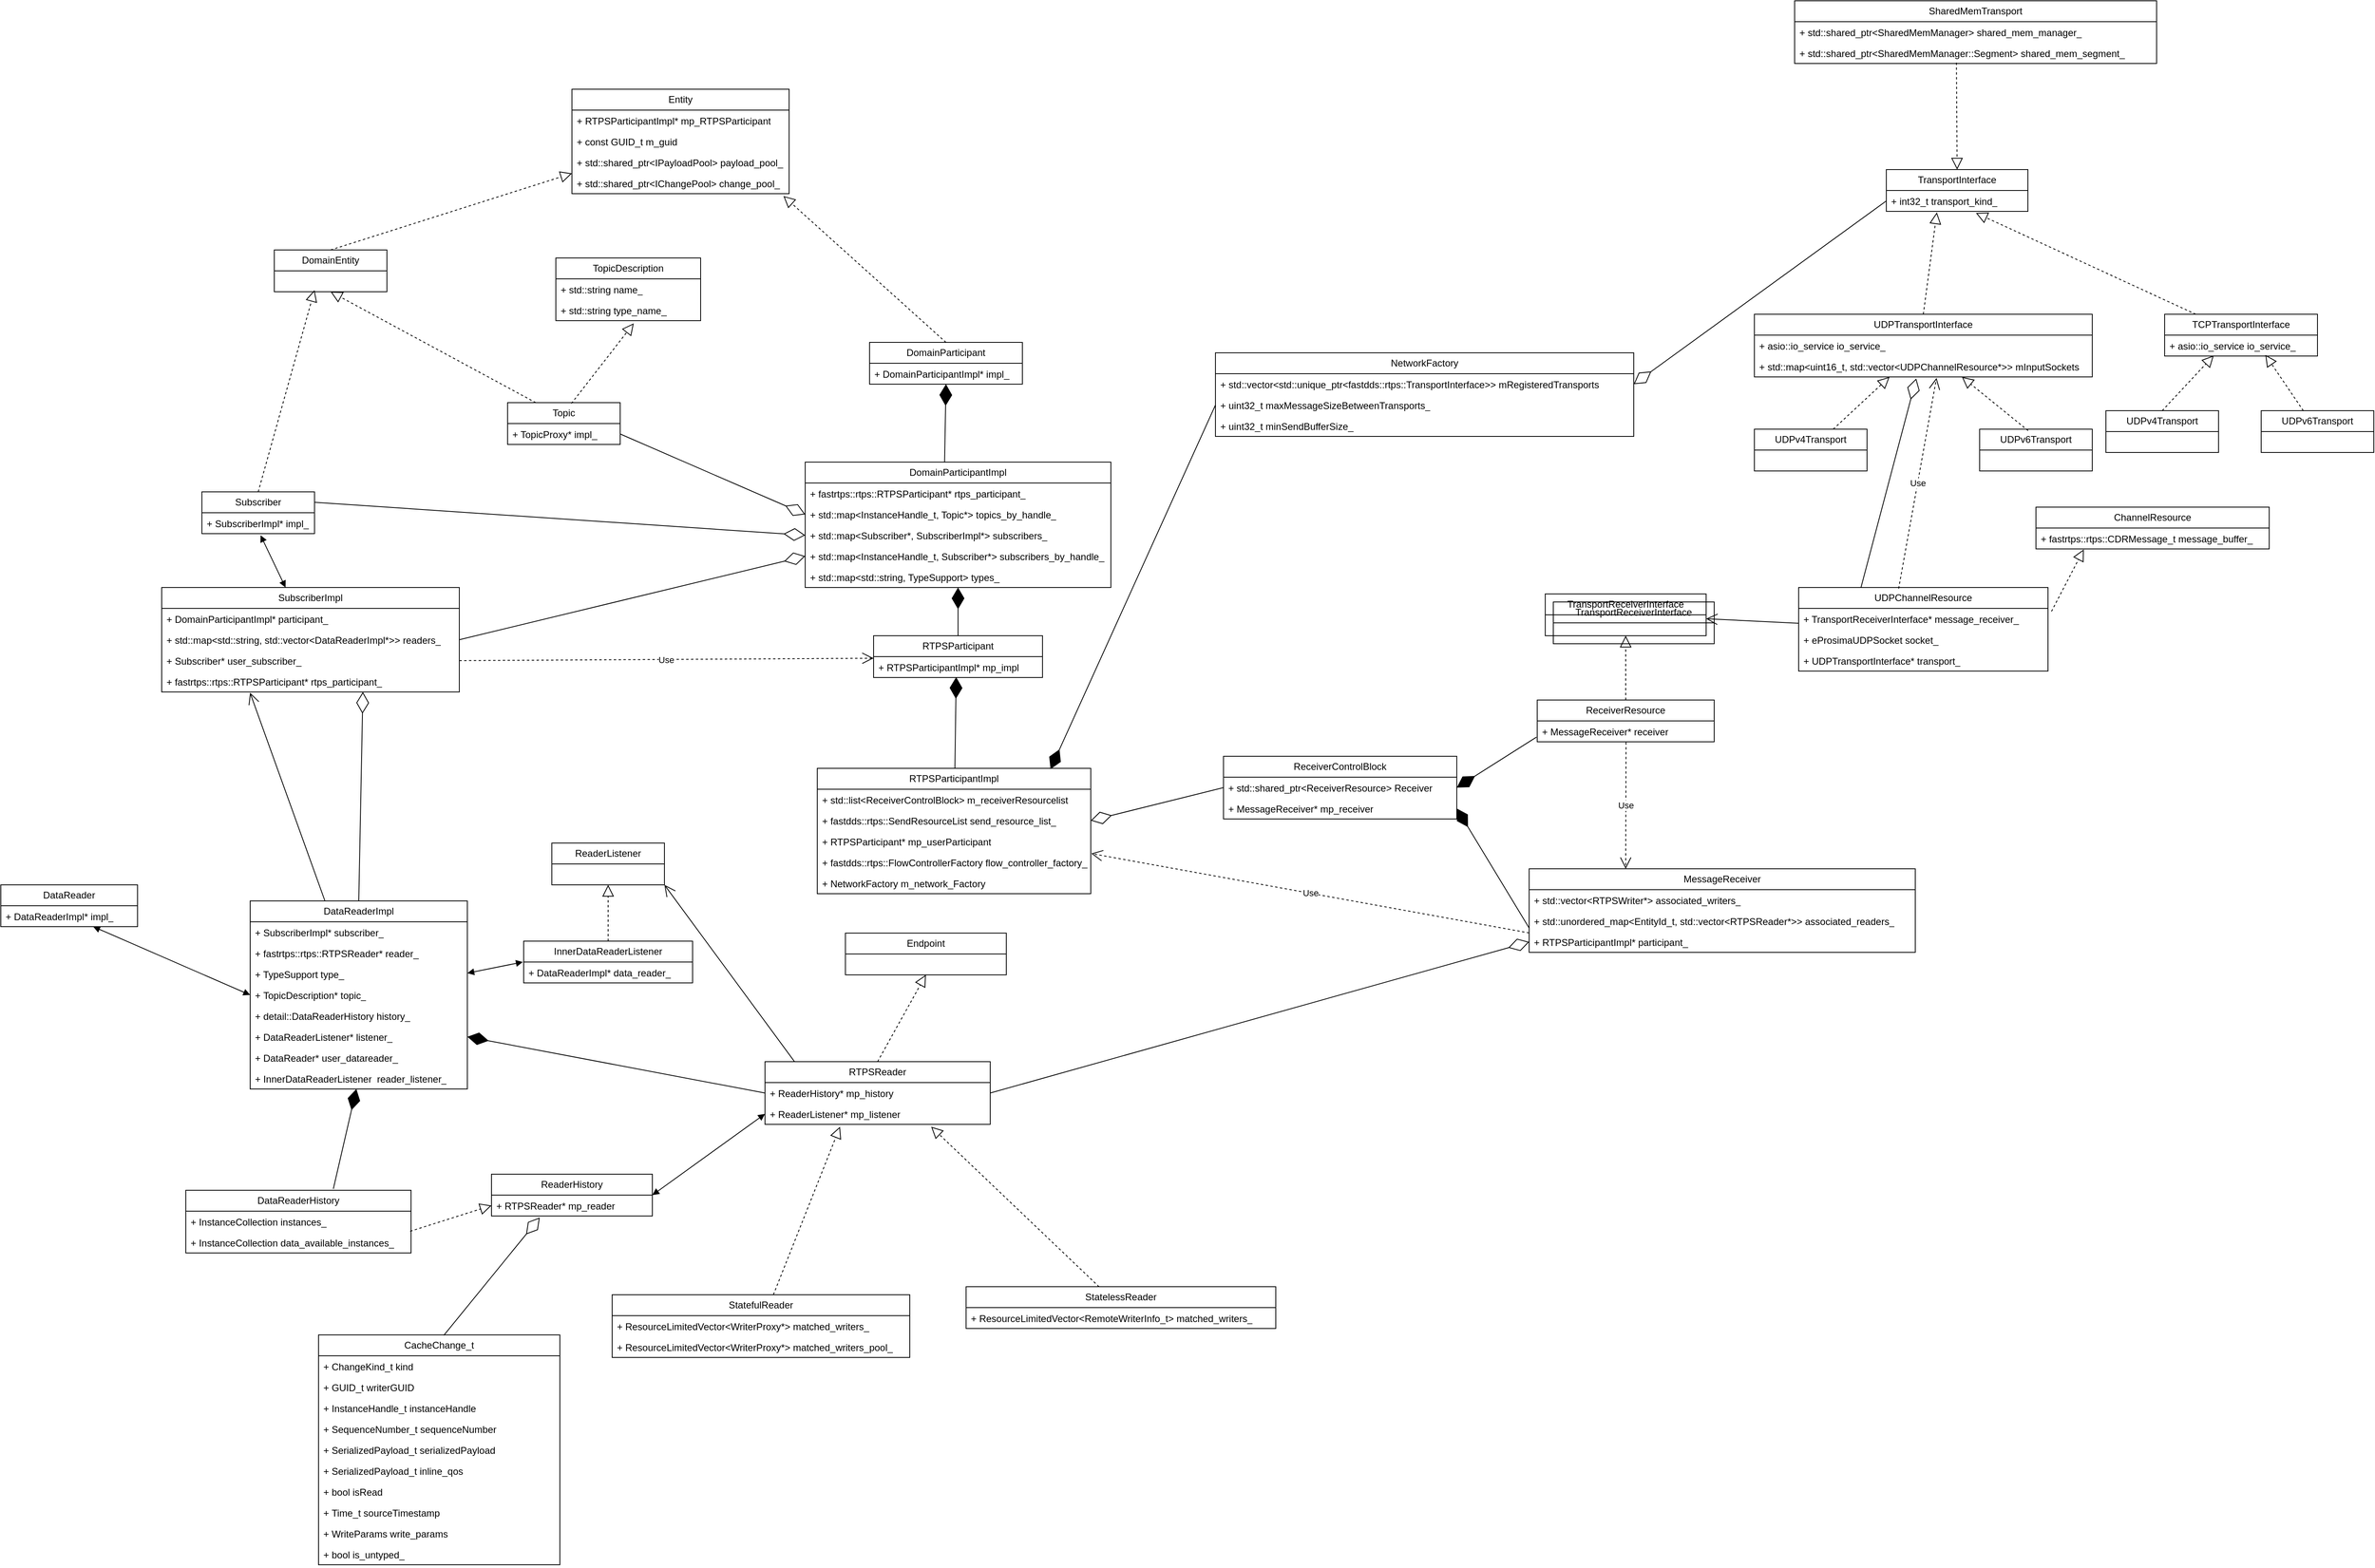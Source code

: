 <mxfile version="26.1.1">
  <diagram name="第 1 页" id="vm6wRU-FiRaA4zd8OIxc">
    <mxGraphModel dx="2431" dy="2012" grid="1" gridSize="10" guides="1" tooltips="1" connect="1" arrows="1" fold="1" page="1" pageScale="1" pageWidth="827" pageHeight="1169" math="0" shadow="0">
      <root>
        <mxCell id="0" />
        <mxCell id="1" parent="0" />
        <mxCell id="5msKdxK_E8r9SVuPKgx9-21" value="DomainParticipant" style="swimlane;fontStyle=0;childLayout=stackLayout;horizontal=1;startSize=26;fillColor=none;horizontalStack=0;resizeParent=1;resizeParentMax=0;resizeLast=0;collapsible=1;marginBottom=0;whiteSpace=wrap;html=1;" parent="1" vertex="1">
          <mxGeometry x="390" y="255" width="190" height="52" as="geometry" />
        </mxCell>
        <mxCell id="5msKdxK_E8r9SVuPKgx9-22" value="+&amp;nbsp;DomainParticipantImpl* impl_" style="text;strokeColor=none;fillColor=none;align=left;verticalAlign=top;spacingLeft=4;spacingRight=4;overflow=hidden;rotatable=0;points=[[0,0.5],[1,0.5]];portConstraint=eastwest;whiteSpace=wrap;html=1;" parent="5msKdxK_E8r9SVuPKgx9-21" vertex="1">
          <mxGeometry y="26" width="190" height="26" as="geometry" />
        </mxCell>
        <mxCell id="5msKdxK_E8r9SVuPKgx9-23" value="Topic" style="swimlane;fontStyle=0;childLayout=stackLayout;horizontal=1;startSize=26;fillColor=none;horizontalStack=0;resizeParent=1;resizeParentMax=0;resizeLast=0;collapsible=1;marginBottom=0;whiteSpace=wrap;html=1;" parent="1" vertex="1">
          <mxGeometry x="-60" y="330" width="140" height="52" as="geometry" />
        </mxCell>
        <mxCell id="5msKdxK_E8r9SVuPKgx9-24" value="+ TopicProxy* impl_" style="text;strokeColor=none;fillColor=none;align=left;verticalAlign=top;spacingLeft=4;spacingRight=4;overflow=hidden;rotatable=0;points=[[0,0.5],[1,0.5]];portConstraint=eastwest;whiteSpace=wrap;html=1;" parent="5msKdxK_E8r9SVuPKgx9-23" vertex="1">
          <mxGeometry y="26" width="140" height="26" as="geometry" />
        </mxCell>
        <mxCell id="5msKdxK_E8r9SVuPKgx9-25" value="TopicDescription" style="swimlane;fontStyle=0;childLayout=stackLayout;horizontal=1;startSize=26;fillColor=none;horizontalStack=0;resizeParent=1;resizeParentMax=0;resizeLast=0;collapsible=1;marginBottom=0;whiteSpace=wrap;html=1;" parent="1" vertex="1">
          <mxGeometry y="150" width="180" height="78" as="geometry" />
        </mxCell>
        <mxCell id="5msKdxK_E8r9SVuPKgx9-26" value="+ std::string name_" style="text;strokeColor=none;fillColor=none;align=left;verticalAlign=top;spacingLeft=4;spacingRight=4;overflow=hidden;rotatable=0;points=[[0,0.5],[1,0.5]];portConstraint=eastwest;whiteSpace=wrap;html=1;" parent="5msKdxK_E8r9SVuPKgx9-25" vertex="1">
          <mxGeometry y="26" width="180" height="26" as="geometry" />
        </mxCell>
        <mxCell id="5msKdxK_E8r9SVuPKgx9-27" value="+ std::string type_name_" style="text;strokeColor=none;fillColor=none;align=left;verticalAlign=top;spacingLeft=4;spacingRight=4;overflow=hidden;rotatable=0;points=[[0,0.5],[1,0.5]];portConstraint=eastwest;whiteSpace=wrap;html=1;" parent="5msKdxK_E8r9SVuPKgx9-25" vertex="1">
          <mxGeometry y="52" width="180" height="26" as="geometry" />
        </mxCell>
        <mxCell id="5msKdxK_E8r9SVuPKgx9-28" value="&lt;span style=&quot;text-align: left;&quot;&gt;DomainParticipantImpl&lt;/span&gt;" style="swimlane;fontStyle=0;childLayout=stackLayout;horizontal=1;startSize=26;fillColor=none;horizontalStack=0;resizeParent=1;resizeParentMax=0;resizeLast=0;collapsible=1;marginBottom=0;whiteSpace=wrap;html=1;" parent="1" vertex="1">
          <mxGeometry x="310" y="404" width="380" height="156" as="geometry" />
        </mxCell>
        <mxCell id="5msKdxK_E8r9SVuPKgx9-29" value="+&amp;nbsp;fastrtps::rtps::RTPSParticipant* rtps_participant_" style="text;strokeColor=none;fillColor=none;align=left;verticalAlign=top;spacingLeft=4;spacingRight=4;overflow=hidden;rotatable=0;points=[[0,0.5],[1,0.5]];portConstraint=eastwest;whiteSpace=wrap;html=1;" parent="5msKdxK_E8r9SVuPKgx9-28" vertex="1">
          <mxGeometry y="26" width="380" height="26" as="geometry" />
        </mxCell>
        <mxCell id="5msKdxK_E8r9SVuPKgx9-30" value="+ std::map&amp;lt;InstanceHandle_t, Topic*&amp;gt; topics_by_handle_" style="text;strokeColor=none;fillColor=none;align=left;verticalAlign=top;spacingLeft=4;spacingRight=4;overflow=hidden;rotatable=0;points=[[0,0.5],[1,0.5]];portConstraint=eastwest;whiteSpace=wrap;html=1;" parent="5msKdxK_E8r9SVuPKgx9-28" vertex="1">
          <mxGeometry y="52" width="380" height="26" as="geometry" />
        </mxCell>
        <mxCell id="5msKdxK_E8r9SVuPKgx9-31" value="+&amp;nbsp;std::map&amp;lt;Subscriber*, SubscriberImpl*&amp;gt; subscribers_" style="text;strokeColor=none;fillColor=none;align=left;verticalAlign=top;spacingLeft=4;spacingRight=4;overflow=hidden;rotatable=0;points=[[0,0.5],[1,0.5]];portConstraint=eastwest;whiteSpace=wrap;html=1;" parent="5msKdxK_E8r9SVuPKgx9-28" vertex="1">
          <mxGeometry y="78" width="380" height="26" as="geometry" />
        </mxCell>
        <mxCell id="5msKdxK_E8r9SVuPKgx9-32" value="+ std::map&amp;lt;InstanceHandle_t, Subscriber*&amp;gt; subscribers_by_handle_" style="text;strokeColor=none;fillColor=none;align=left;verticalAlign=top;spacingLeft=4;spacingRight=4;overflow=hidden;rotatable=0;points=[[0,0.5],[1,0.5]];portConstraint=eastwest;whiteSpace=wrap;html=1;" parent="5msKdxK_E8r9SVuPKgx9-28" vertex="1">
          <mxGeometry y="104" width="380" height="26" as="geometry" />
        </mxCell>
        <mxCell id="yxsyLYAX-XFM5WchAZB6-1" value="+&amp;nbsp;std::map&amp;lt;std::string, TypeSupport&amp;gt; types_" style="text;strokeColor=none;fillColor=none;align=left;verticalAlign=top;spacingLeft=4;spacingRight=4;overflow=hidden;rotatable=0;points=[[0,0.5],[1,0.5]];portConstraint=eastwest;whiteSpace=wrap;html=1;" parent="5msKdxK_E8r9SVuPKgx9-28" vertex="1">
          <mxGeometry y="130" width="380" height="26" as="geometry" />
        </mxCell>
        <mxCell id="5msKdxK_E8r9SVuPKgx9-33" value="&lt;span style=&quot;text-align: left;&quot;&gt;RTPSParticipant&lt;/span&gt;" style="swimlane;fontStyle=0;childLayout=stackLayout;horizontal=1;startSize=26;fillColor=none;horizontalStack=0;resizeParent=1;resizeParentMax=0;resizeLast=0;collapsible=1;marginBottom=0;whiteSpace=wrap;html=1;" parent="1" vertex="1">
          <mxGeometry x="395" y="620" width="210" height="52" as="geometry" />
        </mxCell>
        <mxCell id="5msKdxK_E8r9SVuPKgx9-34" value="+&amp;nbsp;RTPSParticipantImpl* mp_impl" style="text;strokeColor=none;fillColor=none;align=left;verticalAlign=top;spacingLeft=4;spacingRight=4;overflow=hidden;rotatable=0;points=[[0,0.5],[1,0.5]];portConstraint=eastwest;whiteSpace=wrap;html=1;" parent="5msKdxK_E8r9SVuPKgx9-33" vertex="1">
          <mxGeometry y="26" width="210" height="26" as="geometry" />
        </mxCell>
        <mxCell id="5msKdxK_E8r9SVuPKgx9-35" value="" style="endArrow=diamondThin;endFill=1;endSize=24;html=1;rounded=0;entryX=0.5;entryY=1;entryDx=0;entryDy=0;exitX=0.456;exitY=0;exitDx=0;exitDy=0;exitPerimeter=0;" parent="1" source="5msKdxK_E8r9SVuPKgx9-28" target="5msKdxK_E8r9SVuPKgx9-21" edge="1">
          <mxGeometry width="160" relative="1" as="geometry">
            <mxPoint x="230" y="295" as="sourcePoint" />
            <mxPoint x="390" y="295" as="targetPoint" />
          </mxGeometry>
        </mxCell>
        <mxCell id="5msKdxK_E8r9SVuPKgx9-36" value="" style="endArrow=diamondThin;endFill=1;endSize=24;html=1;rounded=0;exitX=0.5;exitY=0;exitDx=0;exitDy=0;" parent="1" source="5msKdxK_E8r9SVuPKgx9-33" target="5msKdxK_E8r9SVuPKgx9-28" edge="1">
          <mxGeometry width="160" relative="1" as="geometry">
            <mxPoint x="441" y="575" as="sourcePoint" />
            <mxPoint x="497.34" y="574.822" as="targetPoint" />
          </mxGeometry>
        </mxCell>
        <mxCell id="5msKdxK_E8r9SVuPKgx9-37" value="RTPSParticipantImpl" style="swimlane;fontStyle=0;childLayout=stackLayout;horizontal=1;startSize=26;fillColor=none;horizontalStack=0;resizeParent=1;resizeParentMax=0;resizeLast=0;collapsible=1;marginBottom=0;whiteSpace=wrap;html=1;" parent="1" vertex="1">
          <mxGeometry x="325" y="785" width="340" height="156" as="geometry" />
        </mxCell>
        <mxCell id="5msKdxK_E8r9SVuPKgx9-38" value="+&amp;nbsp;std::list&amp;lt;ReceiverControlBlock&amp;gt; m_receiverResourcelist" style="text;strokeColor=none;fillColor=none;align=left;verticalAlign=top;spacingLeft=4;spacingRight=4;overflow=hidden;rotatable=0;points=[[0,0.5],[1,0.5]];portConstraint=eastwest;whiteSpace=wrap;html=1;" parent="5msKdxK_E8r9SVuPKgx9-37" vertex="1">
          <mxGeometry y="26" width="340" height="26" as="geometry" />
        </mxCell>
        <mxCell id="5msKdxK_E8r9SVuPKgx9-39" value="+ fastdds::rtps::SendResourceList send_resource_list_" style="text;strokeColor=none;fillColor=none;align=left;verticalAlign=top;spacingLeft=4;spacingRight=4;overflow=hidden;rotatable=0;points=[[0,0.5],[1,0.5]];portConstraint=eastwest;whiteSpace=wrap;html=1;" parent="5msKdxK_E8r9SVuPKgx9-37" vertex="1">
          <mxGeometry y="52" width="340" height="26" as="geometry" />
        </mxCell>
        <mxCell id="5msKdxK_E8r9SVuPKgx9-40" value="+ RTPSParticipant* mp_userParticipant" style="text;strokeColor=none;fillColor=none;align=left;verticalAlign=top;spacingLeft=4;spacingRight=4;overflow=hidden;rotatable=0;points=[[0,0.5],[1,0.5]];portConstraint=eastwest;whiteSpace=wrap;html=1;" parent="5msKdxK_E8r9SVuPKgx9-37" vertex="1">
          <mxGeometry y="78" width="340" height="26" as="geometry" />
        </mxCell>
        <mxCell id="5msKdxK_E8r9SVuPKgx9-41" value="+&amp;nbsp;fastdds::rtps::FlowControllerFactory flow_controller_factory_" style="text;strokeColor=none;fillColor=none;align=left;verticalAlign=top;spacingLeft=4;spacingRight=4;overflow=hidden;rotatable=0;points=[[0,0.5],[1,0.5]];portConstraint=eastwest;whiteSpace=wrap;html=1;" parent="5msKdxK_E8r9SVuPKgx9-37" vertex="1">
          <mxGeometry y="104" width="340" height="26" as="geometry" />
        </mxCell>
        <mxCell id="5msKdxK_E8r9SVuPKgx9-42" value="+&amp;nbsp;NetworkFactory m_network_Factory" style="text;strokeColor=none;fillColor=none;align=left;verticalAlign=top;spacingLeft=4;spacingRight=4;overflow=hidden;rotatable=0;points=[[0,0.5],[1,0.5]];portConstraint=eastwest;whiteSpace=wrap;html=1;" parent="5msKdxK_E8r9SVuPKgx9-37" vertex="1">
          <mxGeometry y="130" width="340" height="26" as="geometry" />
        </mxCell>
        <mxCell id="5msKdxK_E8r9SVuPKgx9-43" value="" style="endArrow=diamondThin;endFill=1;endSize=24;html=1;rounded=0;entryX=0.489;entryY=0.981;entryDx=0;entryDy=0;entryPerimeter=0;" parent="1" source="5msKdxK_E8r9SVuPKgx9-37" target="5msKdxK_E8r9SVuPKgx9-34" edge="1">
          <mxGeometry width="160" relative="1" as="geometry">
            <mxPoint x="180" y="394" as="sourcePoint" />
            <mxPoint x="310" y="394" as="targetPoint" />
          </mxGeometry>
        </mxCell>
        <mxCell id="5msKdxK_E8r9SVuPKgx9-44" value="DomainEntity" style="swimlane;fontStyle=0;childLayout=stackLayout;horizontal=1;startSize=26;fillColor=none;horizontalStack=0;resizeParent=1;resizeParentMax=0;resizeLast=0;collapsible=1;marginBottom=0;whiteSpace=wrap;html=1;" parent="1" vertex="1">
          <mxGeometry x="-350" y="140" width="140" height="52" as="geometry" />
        </mxCell>
        <mxCell id="5msKdxK_E8r9SVuPKgx9-45" value="" style="endArrow=block;dashed=1;endFill=0;endSize=12;html=1;rounded=0;entryX=0;entryY=0.03;entryDx=0;entryDy=0;exitX=0.5;exitY=0;exitDx=0;exitDy=0;entryPerimeter=0;" parent="1" source="5msKdxK_E8r9SVuPKgx9-44" target="5msKdxK_E8r9SVuPKgx9-131" edge="1">
          <mxGeometry width="160" relative="1" as="geometry">
            <mxPoint x="320" y="210" as="sourcePoint" />
            <mxPoint x="-285.0" y="22.0" as="targetPoint" />
          </mxGeometry>
        </mxCell>
        <mxCell id="5msKdxK_E8r9SVuPKgx9-48" value="" style="endArrow=block;dashed=1;endFill=0;endSize=12;html=1;rounded=0;entryX=0.5;entryY=1;entryDx=0;entryDy=0;exitX=0.25;exitY=0;exitDx=0;exitDy=0;" parent="1" source="5msKdxK_E8r9SVuPKgx9-23" target="5msKdxK_E8r9SVuPKgx9-44" edge="1">
          <mxGeometry width="160" relative="1" as="geometry">
            <mxPoint x="-130" y="350" as="sourcePoint" />
            <mxPoint x="285" y="102" as="targetPoint" />
          </mxGeometry>
        </mxCell>
        <mxCell id="5msKdxK_E8r9SVuPKgx9-49" value="" style="endArrow=diamondThin;endFill=0;endSize=24;html=1;rounded=0;entryX=0;entryY=0.5;entryDx=0;entryDy=0;exitX=1;exitY=0.5;exitDx=0;exitDy=0;" parent="1" source="5msKdxK_E8r9SVuPKgx9-24" target="5msKdxK_E8r9SVuPKgx9-30" edge="1">
          <mxGeometry width="160" relative="1" as="geometry">
            <mxPoint x="70" y="310" as="sourcePoint" />
            <mxPoint x="230" y="310" as="targetPoint" />
          </mxGeometry>
        </mxCell>
        <mxCell id="5msKdxK_E8r9SVuPKgx9-50" value="" style="endArrow=block;dashed=1;endFill=0;endSize=12;html=1;rounded=0;entryX=0.538;entryY=1.128;entryDx=0;entryDy=0;entryPerimeter=0;exitX=0.567;exitY=0.019;exitDx=0;exitDy=0;exitPerimeter=0;" parent="1" source="5msKdxK_E8r9SVuPKgx9-23" target="5msKdxK_E8r9SVuPKgx9-27" edge="1">
          <mxGeometry width="160" relative="1" as="geometry">
            <mxPoint x="-125" y="356" as="sourcePoint" />
            <mxPoint x="100" y="272" as="targetPoint" />
          </mxGeometry>
        </mxCell>
        <mxCell id="5msKdxK_E8r9SVuPKgx9-127" value="Entity" style="swimlane;fontStyle=0;childLayout=stackLayout;horizontal=1;startSize=26;fillColor=none;horizontalStack=0;resizeParent=1;resizeParentMax=0;resizeLast=0;collapsible=1;marginBottom=0;whiteSpace=wrap;html=1;" parent="1" vertex="1">
          <mxGeometry x="20" y="-60" width="270" height="130" as="geometry" />
        </mxCell>
        <mxCell id="5msKdxK_E8r9SVuPKgx9-128" value="+ RTPSParticipantImpl* mp_RTPSParticipant" style="text;strokeColor=none;fillColor=none;align=left;verticalAlign=top;spacingLeft=4;spacingRight=4;overflow=hidden;rotatable=0;points=[[0,0.5],[1,0.5]];portConstraint=eastwest;whiteSpace=wrap;html=1;" parent="5msKdxK_E8r9SVuPKgx9-127" vertex="1">
          <mxGeometry y="26" width="270" height="26" as="geometry" />
        </mxCell>
        <mxCell id="5msKdxK_E8r9SVuPKgx9-129" value="+ const GUID_t m_guid" style="text;strokeColor=none;fillColor=none;align=left;verticalAlign=top;spacingLeft=4;spacingRight=4;overflow=hidden;rotatable=0;points=[[0,0.5],[1,0.5]];portConstraint=eastwest;whiteSpace=wrap;html=1;" parent="5msKdxK_E8r9SVuPKgx9-127" vertex="1">
          <mxGeometry y="52" width="270" height="26" as="geometry" />
        </mxCell>
        <mxCell id="5msKdxK_E8r9SVuPKgx9-130" value="+ std::shared_ptr&amp;lt;IPayloadPool&amp;gt; payload_pool_" style="text;strokeColor=none;fillColor=none;align=left;verticalAlign=top;spacingLeft=4;spacingRight=4;overflow=hidden;rotatable=0;points=[[0,0.5],[1,0.5]];portConstraint=eastwest;whiteSpace=wrap;html=1;" parent="5msKdxK_E8r9SVuPKgx9-127" vertex="1">
          <mxGeometry y="78" width="270" height="26" as="geometry" />
        </mxCell>
        <mxCell id="5msKdxK_E8r9SVuPKgx9-131" value="+&amp;nbsp;std::shared_ptr&amp;lt;IChangePool&amp;gt; change_pool_" style="text;strokeColor=none;fillColor=none;align=left;verticalAlign=top;spacingLeft=4;spacingRight=4;overflow=hidden;rotatable=0;points=[[0,0.5],[1,0.5]];portConstraint=eastwest;whiteSpace=wrap;html=1;" parent="5msKdxK_E8r9SVuPKgx9-127" vertex="1">
          <mxGeometry y="104" width="270" height="26" as="geometry" />
        </mxCell>
        <mxCell id="5msKdxK_E8r9SVuPKgx9-134" value="" style="endArrow=block;dashed=1;endFill=0;endSize=12;html=1;rounded=0;entryX=0.974;entryY=1.113;entryDx=0;entryDy=0;exitX=0.5;exitY=0;exitDx=0;exitDy=0;entryPerimeter=0;" parent="1" source="5msKdxK_E8r9SVuPKgx9-21" target="5msKdxK_E8r9SVuPKgx9-131" edge="1">
          <mxGeometry width="160" relative="1" as="geometry">
            <mxPoint x="-270" y="150" as="sourcePoint" />
            <mxPoint x="30" y="55" as="targetPoint" />
          </mxGeometry>
        </mxCell>
        <mxCell id="HrnX2ELBzhHlNBZe5HWv-1" value="Subscriber" style="swimlane;fontStyle=0;childLayout=stackLayout;horizontal=1;startSize=26;fillColor=none;horizontalStack=0;resizeParent=1;resizeParentMax=0;resizeLast=0;collapsible=1;marginBottom=0;whiteSpace=wrap;html=1;" parent="1" vertex="1">
          <mxGeometry x="-440" y="441" width="140" height="52" as="geometry" />
        </mxCell>
        <mxCell id="HrnX2ELBzhHlNBZe5HWv-2" value="+ SubscriberImpl* impl_" style="text;strokeColor=none;fillColor=none;align=left;verticalAlign=top;spacingLeft=4;spacingRight=4;overflow=hidden;rotatable=0;points=[[0,0.5],[1,0.5]];portConstraint=eastwest;whiteSpace=wrap;html=1;" parent="HrnX2ELBzhHlNBZe5HWv-1" vertex="1">
          <mxGeometry y="26" width="140" height="26" as="geometry" />
        </mxCell>
        <mxCell id="HrnX2ELBzhHlNBZe5HWv-5" value="&lt;span style=&quot;text-align: left;&quot;&gt;SubscriberImpl&lt;/span&gt;" style="swimlane;fontStyle=0;childLayout=stackLayout;horizontal=1;startSize=26;fillColor=none;horizontalStack=0;resizeParent=1;resizeParentMax=0;resizeLast=0;collapsible=1;marginBottom=0;whiteSpace=wrap;html=1;" parent="1" vertex="1">
          <mxGeometry x="-490" y="560" width="370" height="130" as="geometry" />
        </mxCell>
        <mxCell id="HrnX2ELBzhHlNBZe5HWv-6" value="+&amp;nbsp;DomainParticipantImpl* participant_" style="text;strokeColor=none;fillColor=none;align=left;verticalAlign=top;spacingLeft=4;spacingRight=4;overflow=hidden;rotatable=0;points=[[0,0.5],[1,0.5]];portConstraint=eastwest;whiteSpace=wrap;html=1;" parent="HrnX2ELBzhHlNBZe5HWv-5" vertex="1">
          <mxGeometry y="26" width="370" height="26" as="geometry" />
        </mxCell>
        <mxCell id="HrnX2ELBzhHlNBZe5HWv-7" value="+&amp;nbsp;std::map&amp;lt;std::string, std::vector&amp;lt;DataReaderImpl*&amp;gt;&amp;gt; readers_" style="text;strokeColor=none;fillColor=none;align=left;verticalAlign=top;spacingLeft=4;spacingRight=4;overflow=hidden;rotatable=0;points=[[0,0.5],[1,0.5]];portConstraint=eastwest;whiteSpace=wrap;html=1;" parent="HrnX2ELBzhHlNBZe5HWv-5" vertex="1">
          <mxGeometry y="52" width="370" height="26" as="geometry" />
        </mxCell>
        <mxCell id="HrnX2ELBzhHlNBZe5HWv-8" value="+&amp;nbsp;Subscriber* user_subscriber_" style="text;strokeColor=none;fillColor=none;align=left;verticalAlign=top;spacingLeft=4;spacingRight=4;overflow=hidden;rotatable=0;points=[[0,0.5],[1,0.5]];portConstraint=eastwest;whiteSpace=wrap;html=1;" parent="HrnX2ELBzhHlNBZe5HWv-5" vertex="1">
          <mxGeometry y="78" width="370" height="26" as="geometry" />
        </mxCell>
        <mxCell id="HrnX2ELBzhHlNBZe5HWv-9" value="+&amp;nbsp;fastrtps::rtps::RTPSParticipant* rtps_participant_" style="text;strokeColor=none;fillColor=none;align=left;verticalAlign=top;spacingLeft=4;spacingRight=4;overflow=hidden;rotatable=0;points=[[0,0.5],[1,0.5]];portConstraint=eastwest;whiteSpace=wrap;html=1;" parent="HrnX2ELBzhHlNBZe5HWv-5" vertex="1">
          <mxGeometry y="104" width="370" height="26" as="geometry" />
        </mxCell>
        <mxCell id="HrnX2ELBzhHlNBZe5HWv-10" value="" style="endArrow=block;startArrow=block;endFill=1;startFill=1;html=1;rounded=0;exitX=0.521;exitY=1.077;exitDx=0;exitDy=0;exitPerimeter=0;" parent="1" source="HrnX2ELBzhHlNBZe5HWv-2" target="HrnX2ELBzhHlNBZe5HWv-5" edge="1">
          <mxGeometry width="160" relative="1" as="geometry">
            <mxPoint x="-387" y="474" as="sourcePoint" />
            <mxPoint x="-439" y="621" as="targetPoint" />
          </mxGeometry>
        </mxCell>
        <mxCell id="HrnX2ELBzhHlNBZe5HWv-11" value="" style="endArrow=block;dashed=1;endFill=0;endSize=12;html=1;rounded=0;exitX=0.5;exitY=0;exitDx=0;exitDy=0;" parent="1" source="HrnX2ELBzhHlNBZe5HWv-1" edge="1">
          <mxGeometry width="160" relative="1" as="geometry">
            <mxPoint x="-115" y="366" as="sourcePoint" />
            <mxPoint x="-300" y="190" as="targetPoint" />
          </mxGeometry>
        </mxCell>
        <mxCell id="HrnX2ELBzhHlNBZe5HWv-12" value="" style="endArrow=diamondThin;endFill=0;endSize=24;html=1;rounded=0;entryX=0;entryY=0.5;entryDx=0;entryDy=0;exitX=1;exitY=0.25;exitDx=0;exitDy=0;" parent="1" source="HrnX2ELBzhHlNBZe5HWv-1" target="5msKdxK_E8r9SVuPKgx9-31" edge="1">
          <mxGeometry width="160" relative="1" as="geometry">
            <mxPoint x="-10" y="405" as="sourcePoint" />
            <mxPoint x="320" y="490" as="targetPoint" />
          </mxGeometry>
        </mxCell>
        <mxCell id="HrnX2ELBzhHlNBZe5HWv-13" value="" style="endArrow=diamondThin;endFill=0;endSize=24;html=1;rounded=0;entryX=0;entryY=0.5;entryDx=0;entryDy=0;exitX=1;exitY=0.5;exitDx=0;exitDy=0;" parent="1" source="HrnX2ELBzhHlNBZe5HWv-7" target="5msKdxK_E8r9SVuPKgx9-32" edge="1">
          <mxGeometry width="160" relative="1" as="geometry">
            <mxPoint x="-295" y="476" as="sourcePoint" />
            <mxPoint x="320" y="516" as="targetPoint" />
          </mxGeometry>
        </mxCell>
        <mxCell id="HrnX2ELBzhHlNBZe5HWv-14" value="Use" style="endArrow=open;endSize=12;dashed=1;html=1;rounded=0;entryX=0.001;entryY=0.077;entryDx=0;entryDy=0;entryPerimeter=0;exitX=1;exitY=0.5;exitDx=0;exitDy=0;" parent="1" source="HrnX2ELBzhHlNBZe5HWv-8" edge="1">
          <mxGeometry width="160" relative="1" as="geometry">
            <mxPoint x="-230" y="722" as="sourcePoint" />
            <mxPoint x="395" y="648" as="targetPoint" />
          </mxGeometry>
        </mxCell>
        <mxCell id="HrnX2ELBzhHlNBZe5HWv-15" value="DataReaderImpl" style="swimlane;fontStyle=0;childLayout=stackLayout;horizontal=1;startSize=26;fillColor=none;horizontalStack=0;resizeParent=1;resizeParentMax=0;resizeLast=0;collapsible=1;marginBottom=0;whiteSpace=wrap;html=1;" parent="1" vertex="1">
          <mxGeometry x="-380" y="950" width="270" height="234" as="geometry" />
        </mxCell>
        <mxCell id="HrnX2ELBzhHlNBZe5HWv-16" value="+ SubscriberImpl* subscriber_" style="text;strokeColor=none;fillColor=none;align=left;verticalAlign=top;spacingLeft=4;spacingRight=4;overflow=hidden;rotatable=0;points=[[0,0.5],[1,0.5]];portConstraint=eastwest;whiteSpace=wrap;html=1;" parent="HrnX2ELBzhHlNBZe5HWv-15" vertex="1">
          <mxGeometry y="26" width="270" height="26" as="geometry" />
        </mxCell>
        <mxCell id="HrnX2ELBzhHlNBZe5HWv-17" value="+&amp;nbsp;fastrtps::rtps::RTPSReader* reader_" style="text;strokeColor=none;fillColor=none;align=left;verticalAlign=top;spacingLeft=4;spacingRight=4;overflow=hidden;rotatable=0;points=[[0,0.5],[1,0.5]];portConstraint=eastwest;whiteSpace=wrap;html=1;" parent="HrnX2ELBzhHlNBZe5HWv-15" vertex="1">
          <mxGeometry y="52" width="270" height="26" as="geometry" />
        </mxCell>
        <mxCell id="HrnX2ELBzhHlNBZe5HWv-18" value="+ TypeSupport type_" style="text;strokeColor=none;fillColor=none;align=left;verticalAlign=top;spacingLeft=4;spacingRight=4;overflow=hidden;rotatable=0;points=[[0,0.5],[1,0.5]];portConstraint=eastwest;whiteSpace=wrap;html=1;" parent="HrnX2ELBzhHlNBZe5HWv-15" vertex="1">
          <mxGeometry y="78" width="270" height="26" as="geometry" />
        </mxCell>
        <mxCell id="HrnX2ELBzhHlNBZe5HWv-19" value="+&amp;nbsp;TopicDescription* topic_" style="text;strokeColor=none;fillColor=none;align=left;verticalAlign=top;spacingLeft=4;spacingRight=4;overflow=hidden;rotatable=0;points=[[0,0.5],[1,0.5]];portConstraint=eastwest;whiteSpace=wrap;html=1;" parent="HrnX2ELBzhHlNBZe5HWv-15" vertex="1">
          <mxGeometry y="104" width="270" height="26" as="geometry" />
        </mxCell>
        <mxCell id="HrnX2ELBzhHlNBZe5HWv-20" value="+&amp;nbsp;detail::DataReaderHistory history_" style="text;strokeColor=none;fillColor=none;align=left;verticalAlign=top;spacingLeft=4;spacingRight=4;overflow=hidden;rotatable=0;points=[[0,0.5],[1,0.5]];portConstraint=eastwest;whiteSpace=wrap;html=1;" parent="HrnX2ELBzhHlNBZe5HWv-15" vertex="1">
          <mxGeometry y="130" width="270" height="26" as="geometry" />
        </mxCell>
        <mxCell id="HrnX2ELBzhHlNBZe5HWv-21" value="+ DataReaderListener* listener_" style="text;strokeColor=none;fillColor=none;align=left;verticalAlign=top;spacingLeft=4;spacingRight=4;overflow=hidden;rotatable=0;points=[[0,0.5],[1,0.5]];portConstraint=eastwest;whiteSpace=wrap;html=1;" parent="HrnX2ELBzhHlNBZe5HWv-15" vertex="1">
          <mxGeometry y="156" width="270" height="26" as="geometry" />
        </mxCell>
        <mxCell id="HrnX2ELBzhHlNBZe5HWv-24" value="+&amp;nbsp;DataReader* user_datareader_" style="text;strokeColor=none;fillColor=none;align=left;verticalAlign=top;spacingLeft=4;spacingRight=4;overflow=hidden;rotatable=0;points=[[0,0.5],[1,0.5]];portConstraint=eastwest;whiteSpace=wrap;html=1;" parent="HrnX2ELBzhHlNBZe5HWv-15" vertex="1">
          <mxGeometry y="182" width="270" height="26" as="geometry" />
        </mxCell>
        <mxCell id="Xvd7FZ2ElcRuBAnNoigG-66" value="&lt;div style=&quot;text-align: center;&quot;&gt;&lt;span style=&quot;background-color: transparent; color: light-dark(rgb(0, 0, 0), rgb(255, 255, 255));&quot;&gt;+ &lt;/span&gt;&lt;span style=&quot;background-color: transparent;&quot;&gt;InnerDataReaderListener&amp;nbsp;&amp;nbsp;&lt;/span&gt;&lt;span style=&quot;background-color: transparent; text-align: left;&quot;&gt;reader_listener_&lt;/span&gt;&lt;/div&gt;" style="text;strokeColor=none;fillColor=none;align=left;verticalAlign=top;spacingLeft=4;spacingRight=4;overflow=hidden;rotatable=0;points=[[0,0.5],[1,0.5]];portConstraint=eastwest;whiteSpace=wrap;html=1;" parent="HrnX2ELBzhHlNBZe5HWv-15" vertex="1">
          <mxGeometry y="208" width="270" height="26" as="geometry" />
        </mxCell>
        <mxCell id="HrnX2ELBzhHlNBZe5HWv-22" value="DataReader" style="swimlane;fontStyle=0;childLayout=stackLayout;horizontal=1;startSize=26;fillColor=none;horizontalStack=0;resizeParent=1;resizeParentMax=0;resizeLast=0;collapsible=1;marginBottom=0;whiteSpace=wrap;html=1;" parent="1" vertex="1">
          <mxGeometry x="-690" y="930" width="170" height="52" as="geometry" />
        </mxCell>
        <mxCell id="HrnX2ELBzhHlNBZe5HWv-23" value="+&amp;nbsp;DataReaderImpl* impl_" style="text;strokeColor=none;fillColor=none;align=left;verticalAlign=top;spacingLeft=4;spacingRight=4;overflow=hidden;rotatable=0;points=[[0,0.5],[1,0.5]];portConstraint=eastwest;whiteSpace=wrap;html=1;" parent="HrnX2ELBzhHlNBZe5HWv-22" vertex="1">
          <mxGeometry y="26" width="170" height="26" as="geometry" />
        </mxCell>
        <mxCell id="HrnX2ELBzhHlNBZe5HWv-25" value="" style="endArrow=block;startArrow=block;endFill=1;startFill=1;html=1;rounded=0;exitX=0;exitY=0.5;exitDx=0;exitDy=0;" parent="1" source="HrnX2ELBzhHlNBZe5HWv-19" target="HrnX2ELBzhHlNBZe5HWv-23" edge="1">
          <mxGeometry width="160" relative="1" as="geometry">
            <mxPoint x="-111" y="1039" as="sourcePoint" />
            <mxPoint x="-250" y="1039" as="targetPoint" />
          </mxGeometry>
        </mxCell>
        <mxCell id="HrnX2ELBzhHlNBZe5HWv-26" value="" style="endArrow=diamondThin;endFill=0;endSize=24;html=1;rounded=0;entryX=0.676;entryY=1;entryDx=0;entryDy=0;exitX=0.5;exitY=0;exitDx=0;exitDy=0;entryPerimeter=0;" parent="1" source="HrnX2ELBzhHlNBZe5HWv-15" target="HrnX2ELBzhHlNBZe5HWv-9" edge="1">
          <mxGeometry width="160" relative="1" as="geometry">
            <mxPoint x="-110" y="635" as="sourcePoint" />
            <mxPoint x="320" y="542" as="targetPoint" />
          </mxGeometry>
        </mxCell>
        <mxCell id="HrnX2ELBzhHlNBZe5HWv-27" value="" style="endArrow=open;endFill=1;endSize=12;html=1;rounded=0;entryX=0.297;entryY=1.038;entryDx=0;entryDy=0;entryPerimeter=0;" parent="1" source="HrnX2ELBzhHlNBZe5HWv-15" target="HrnX2ELBzhHlNBZe5HWv-9" edge="1">
          <mxGeometry width="160" relative="1" as="geometry">
            <mxPoint x="-290" y="930" as="sourcePoint" />
            <mxPoint x="-397" y="750" as="targetPoint" />
          </mxGeometry>
        </mxCell>
        <mxCell id="HrnX2ELBzhHlNBZe5HWv-28" value="&lt;span style=&quot;text-align: left;&quot;&gt;RTPSReader&lt;/span&gt;" style="swimlane;fontStyle=0;childLayout=stackLayout;horizontal=1;startSize=26;fillColor=none;horizontalStack=0;resizeParent=1;resizeParentMax=0;resizeLast=0;collapsible=1;marginBottom=0;whiteSpace=wrap;html=1;" parent="1" vertex="1">
          <mxGeometry x="260" y="1150" width="280" height="78" as="geometry" />
        </mxCell>
        <mxCell id="HrnX2ELBzhHlNBZe5HWv-29" value="+ ReaderHistory* mp_history" style="text;strokeColor=none;fillColor=none;align=left;verticalAlign=top;spacingLeft=4;spacingRight=4;overflow=hidden;rotatable=0;points=[[0,0.5],[1,0.5]];portConstraint=eastwest;whiteSpace=wrap;html=1;" parent="HrnX2ELBzhHlNBZe5HWv-28" vertex="1">
          <mxGeometry y="26" width="280" height="26" as="geometry" />
        </mxCell>
        <mxCell id="HrnX2ELBzhHlNBZe5HWv-30" value="+ ReaderListener* mp_listener" style="text;strokeColor=none;fillColor=none;align=left;verticalAlign=top;spacingLeft=4;spacingRight=4;overflow=hidden;rotatable=0;points=[[0,0.5],[1,0.5]];portConstraint=eastwest;whiteSpace=wrap;html=1;" parent="HrnX2ELBzhHlNBZe5HWv-28" vertex="1">
          <mxGeometry y="52" width="280" height="26" as="geometry" />
        </mxCell>
        <mxCell id="HrnX2ELBzhHlNBZe5HWv-32" value="" style="endArrow=diamondThin;endFill=1;endSize=24;html=1;rounded=0;entryX=1;entryY=0.5;entryDx=0;entryDy=0;exitX=0;exitY=0.5;exitDx=0;exitDy=0;" parent="1" source="HrnX2ELBzhHlNBZe5HWv-29" target="HrnX2ELBzhHlNBZe5HWv-21" edge="1">
          <mxGeometry width="160" relative="1" as="geometry">
            <mxPoint x="259" y="1125" as="sourcePoint" />
            <mxPoint x="100" y="1057" as="targetPoint" />
          </mxGeometry>
        </mxCell>
        <mxCell id="HrnX2ELBzhHlNBZe5HWv-33" value="StatefulReader" style="swimlane;fontStyle=0;childLayout=stackLayout;horizontal=1;startSize=26;fillColor=none;horizontalStack=0;resizeParent=1;resizeParentMax=0;resizeLast=0;collapsible=1;marginBottom=0;whiteSpace=wrap;html=1;" parent="1" vertex="1">
          <mxGeometry x="70" y="1440" width="370" height="78" as="geometry" />
        </mxCell>
        <mxCell id="HrnX2ELBzhHlNBZe5HWv-34" value="+ ResourceLimitedVector&amp;lt;WriterProxy*&amp;gt; matched_writers_" style="text;strokeColor=none;fillColor=none;align=left;verticalAlign=top;spacingLeft=4;spacingRight=4;overflow=hidden;rotatable=0;points=[[0,0.5],[1,0.5]];portConstraint=eastwest;whiteSpace=wrap;html=1;" parent="HrnX2ELBzhHlNBZe5HWv-33" vertex="1">
          <mxGeometry y="26" width="370" height="26" as="geometry" />
        </mxCell>
        <mxCell id="HrnX2ELBzhHlNBZe5HWv-35" value="+ ResourceLimitedVector&amp;lt;WriterProxy*&amp;gt; matched_writers_pool_" style="text;strokeColor=none;fillColor=none;align=left;verticalAlign=top;spacingLeft=4;spacingRight=4;overflow=hidden;rotatable=0;points=[[0,0.5],[1,0.5]];portConstraint=eastwest;whiteSpace=wrap;html=1;" parent="HrnX2ELBzhHlNBZe5HWv-33" vertex="1">
          <mxGeometry y="52" width="370" height="26" as="geometry" />
        </mxCell>
        <mxCell id="HrnX2ELBzhHlNBZe5HWv-37" value="StatelessReader" style="swimlane;fontStyle=0;childLayout=stackLayout;horizontal=1;startSize=26;fillColor=none;horizontalStack=0;resizeParent=1;resizeParentMax=0;resizeLast=0;collapsible=1;marginBottom=0;whiteSpace=wrap;html=1;" parent="1" vertex="1">
          <mxGeometry x="510" y="1430" width="385" height="52" as="geometry" />
        </mxCell>
        <mxCell id="HrnX2ELBzhHlNBZe5HWv-38" value="+ ResourceLimitedVector&amp;lt;RemoteWriterInfo_t&amp;gt; matched_writers_" style="text;strokeColor=none;fillColor=none;align=left;verticalAlign=top;spacingLeft=4;spacingRight=4;overflow=hidden;rotatable=0;points=[[0,0.5],[1,0.5]];portConstraint=eastwest;whiteSpace=wrap;html=1;" parent="HrnX2ELBzhHlNBZe5HWv-37" vertex="1">
          <mxGeometry y="26" width="385" height="26" as="geometry" />
        </mxCell>
        <mxCell id="HrnX2ELBzhHlNBZe5HWv-42" value="" style="endArrow=block;dashed=1;endFill=0;endSize=12;html=1;rounded=0;entryX=0.738;entryY=1.115;entryDx=0;entryDy=0;entryPerimeter=0;" parent="1" source="HrnX2ELBzhHlNBZe5HWv-37" target="HrnX2ELBzhHlNBZe5HWv-30" edge="1">
          <mxGeometry width="160" relative="1" as="geometry">
            <mxPoint x="712" y="1322" as="sourcePoint" />
            <mxPoint x="510" y="1140" as="targetPoint" />
          </mxGeometry>
        </mxCell>
        <mxCell id="HrnX2ELBzhHlNBZe5HWv-43" value="" style="endArrow=block;dashed=1;endFill=0;endSize=12;html=1;rounded=0;entryX=0.333;entryY=1.115;entryDx=0;entryDy=0;entryPerimeter=0;" parent="1" source="HrnX2ELBzhHlNBZe5HWv-33" target="HrnX2ELBzhHlNBZe5HWv-30" edge="1">
          <mxGeometry width="160" relative="1" as="geometry">
            <mxPoint x="630" y="1240" as="sourcePoint" />
            <mxPoint x="477" y="1133" as="targetPoint" />
          </mxGeometry>
        </mxCell>
        <mxCell id="HrnX2ELBzhHlNBZe5HWv-44" value="DataReaderHistory" style="swimlane;fontStyle=0;childLayout=stackLayout;horizontal=1;startSize=26;fillColor=none;horizontalStack=0;resizeParent=1;resizeParentMax=0;resizeLast=0;collapsible=1;marginBottom=0;whiteSpace=wrap;html=1;" parent="1" vertex="1">
          <mxGeometry x="-460" y="1310" width="280" height="78" as="geometry" />
        </mxCell>
        <mxCell id="HrnX2ELBzhHlNBZe5HWv-45" value="+ InstanceCollection instances_" style="text;strokeColor=none;fillColor=none;align=left;verticalAlign=top;spacingLeft=4;spacingRight=4;overflow=hidden;rotatable=0;points=[[0,0.5],[1,0.5]];portConstraint=eastwest;whiteSpace=wrap;html=1;" parent="HrnX2ELBzhHlNBZe5HWv-44" vertex="1">
          <mxGeometry y="26" width="280" height="26" as="geometry" />
        </mxCell>
        <mxCell id="HrnX2ELBzhHlNBZe5HWv-46" value="+ InstanceCollection data_available_instances_" style="text;strokeColor=none;fillColor=none;align=left;verticalAlign=top;spacingLeft=4;spacingRight=4;overflow=hidden;rotatable=0;points=[[0,0.5],[1,0.5]];portConstraint=eastwest;whiteSpace=wrap;html=1;" parent="HrnX2ELBzhHlNBZe5HWv-44" vertex="1">
          <mxGeometry y="52" width="280" height="26" as="geometry" />
        </mxCell>
        <mxCell id="HrnX2ELBzhHlNBZe5HWv-48" value="" style="endArrow=diamondThin;endFill=1;endSize=24;html=1;rounded=0;exitX=0.655;exitY=-0.022;exitDx=0;exitDy=0;exitPerimeter=0;" parent="1" source="HrnX2ELBzhHlNBZe5HWv-44" target="Xvd7FZ2ElcRuBAnNoigG-66" edge="1">
          <mxGeometry width="160" relative="1" as="geometry">
            <mxPoint x="270" y="1091" as="sourcePoint" />
            <mxPoint x="100" y="1042" as="targetPoint" />
          </mxGeometry>
        </mxCell>
        <mxCell id="HrnX2ELBzhHlNBZe5HWv-49" value="ReaderHistory" style="swimlane;fontStyle=0;childLayout=stackLayout;horizontal=1;startSize=26;fillColor=none;horizontalStack=0;resizeParent=1;resizeParentMax=0;resizeLast=0;collapsible=1;marginBottom=0;whiteSpace=wrap;html=1;" parent="1" vertex="1">
          <mxGeometry x="-80" y="1290" width="200" height="52" as="geometry" />
        </mxCell>
        <mxCell id="HrnX2ELBzhHlNBZe5HWv-50" value="+ RTPSReader* mp_reader" style="text;strokeColor=none;fillColor=none;align=left;verticalAlign=top;spacingLeft=4;spacingRight=4;overflow=hidden;rotatable=0;points=[[0,0.5],[1,0.5]];portConstraint=eastwest;whiteSpace=wrap;html=1;" parent="HrnX2ELBzhHlNBZe5HWv-49" vertex="1">
          <mxGeometry y="26" width="200" height="26" as="geometry" />
        </mxCell>
        <mxCell id="HrnX2ELBzhHlNBZe5HWv-53" value="" style="endArrow=block;dashed=1;endFill=0;endSize=12;html=1;rounded=0;entryX=0;entryY=0.5;entryDx=0;entryDy=0;exitX=0.996;exitY=-0.038;exitDx=0;exitDy=0;exitPerimeter=0;" parent="1" target="HrnX2ELBzhHlNBZe5HWv-50" edge="1" source="HrnX2ELBzhHlNBZe5HWv-46">
          <mxGeometry width="160" relative="1" as="geometry">
            <mxPoint x="-220" y="1280" as="sourcePoint" />
            <mxPoint x="-100" y="1330" as="targetPoint" />
          </mxGeometry>
        </mxCell>
        <mxCell id="Xvd7FZ2ElcRuBAnNoigG-1" value="" style="endArrow=block;startArrow=block;endFill=1;startFill=1;html=1;rounded=0;exitX=0;exitY=0.5;exitDx=0;exitDy=0;entryX=1;entryY=0.5;entryDx=0;entryDy=0;" parent="1" source="HrnX2ELBzhHlNBZe5HWv-30" target="HrnX2ELBzhHlNBZe5HWv-49" edge="1">
          <mxGeometry width="160" relative="1" as="geometry">
            <mxPoint x="240" y="1196" as="sourcePoint" />
            <mxPoint x="130" y="1180" as="targetPoint" />
          </mxGeometry>
        </mxCell>
        <mxCell id="Xvd7FZ2ElcRuBAnNoigG-2" value="NetworkFactory" style="swimlane;fontStyle=0;childLayout=stackLayout;horizontal=1;startSize=26;fillColor=none;horizontalStack=0;resizeParent=1;resizeParentMax=0;resizeLast=0;collapsible=1;marginBottom=0;whiteSpace=wrap;html=1;" parent="1" vertex="1">
          <mxGeometry x="820" y="268" width="520" height="104" as="geometry" />
        </mxCell>
        <mxCell id="Xvd7FZ2ElcRuBAnNoigG-3" value="+ std::vector&amp;lt;std::unique_ptr&amp;lt;fastdds::rtps::TransportInterface&amp;gt;&amp;gt; mRegisteredTransports" style="text;strokeColor=none;fillColor=none;align=left;verticalAlign=top;spacingLeft=4;spacingRight=4;overflow=hidden;rotatable=0;points=[[0,0.5],[1,0.5]];portConstraint=eastwest;whiteSpace=wrap;html=1;" parent="Xvd7FZ2ElcRuBAnNoigG-2" vertex="1">
          <mxGeometry y="26" width="520" height="26" as="geometry" />
        </mxCell>
        <mxCell id="Xvd7FZ2ElcRuBAnNoigG-4" value="+ uint32_t maxMessageSizeBetweenTransports_" style="text;strokeColor=none;fillColor=none;align=left;verticalAlign=top;spacingLeft=4;spacingRight=4;overflow=hidden;rotatable=0;points=[[0,0.5],[1,0.5]];portConstraint=eastwest;whiteSpace=wrap;html=1;" parent="Xvd7FZ2ElcRuBAnNoigG-2" vertex="1">
          <mxGeometry y="52" width="520" height="26" as="geometry" />
        </mxCell>
        <mxCell id="Xvd7FZ2ElcRuBAnNoigG-5" value="+&amp;nbsp;uint32_t minSendBufferSize_" style="text;strokeColor=none;fillColor=none;align=left;verticalAlign=top;spacingLeft=4;spacingRight=4;overflow=hidden;rotatable=0;points=[[0,0.5],[1,0.5]];portConstraint=eastwest;whiteSpace=wrap;html=1;" parent="Xvd7FZ2ElcRuBAnNoigG-2" vertex="1">
          <mxGeometry y="78" width="520" height="26" as="geometry" />
        </mxCell>
        <mxCell id="Xvd7FZ2ElcRuBAnNoigG-6" value="" style="endArrow=diamondThin;endFill=1;endSize=24;html=1;rounded=0;entryX=0.853;entryY=0.007;entryDx=0;entryDy=0;entryPerimeter=0;exitX=0;exitY=0.5;exitDx=0;exitDy=0;" parent="1" source="Xvd7FZ2ElcRuBAnNoigG-4" edge="1">
          <mxGeometry width="160" relative="1" as="geometry">
            <mxPoint x="820" y="-80" as="sourcePoint" />
            <mxPoint x="615" y="786" as="targetPoint" />
          </mxGeometry>
        </mxCell>
        <mxCell id="Xvd7FZ2ElcRuBAnNoigG-7" value="&lt;span style=&quot;text-align: left;&quot;&gt;TransportInterface&lt;/span&gt;" style="swimlane;fontStyle=0;childLayout=stackLayout;horizontal=1;startSize=26;fillColor=none;horizontalStack=0;resizeParent=1;resizeParentMax=0;resizeLast=0;collapsible=1;marginBottom=0;whiteSpace=wrap;html=1;" parent="1" vertex="1">
          <mxGeometry x="1654" y="40" width="176" height="52" as="geometry" />
        </mxCell>
        <mxCell id="Xvd7FZ2ElcRuBAnNoigG-8" value="+&amp;nbsp;int32_t transport_kind_" style="text;strokeColor=none;fillColor=none;align=left;verticalAlign=top;spacingLeft=4;spacingRight=4;overflow=hidden;rotatable=0;points=[[0,0.5],[1,0.5]];portConstraint=eastwest;whiteSpace=wrap;html=1;" parent="Xvd7FZ2ElcRuBAnNoigG-7" vertex="1">
          <mxGeometry y="26" width="176" height="26" as="geometry" />
        </mxCell>
        <mxCell id="Xvd7FZ2ElcRuBAnNoigG-9" value="" style="endArrow=diamondThin;endFill=0;endSize=24;html=1;rounded=0;entryX=1;entryY=0.5;entryDx=0;entryDy=0;exitX=0;exitY=0.5;exitDx=0;exitDy=0;" parent="1" source="Xvd7FZ2ElcRuBAnNoigG-8" edge="1">
          <mxGeometry width="160" relative="1" as="geometry">
            <mxPoint x="1350" y="573" as="sourcePoint" />
            <mxPoint x="1340" y="307" as="targetPoint" />
          </mxGeometry>
        </mxCell>
        <mxCell id="Xvd7FZ2ElcRuBAnNoigG-10" value="SharedMemTransport" style="swimlane;fontStyle=0;childLayout=stackLayout;horizontal=1;startSize=26;fillColor=none;horizontalStack=0;resizeParent=1;resizeParentMax=0;resizeLast=0;collapsible=1;marginBottom=0;whiteSpace=wrap;html=1;" parent="1" vertex="1">
          <mxGeometry x="1540" y="-170" width="450" height="78" as="geometry" />
        </mxCell>
        <mxCell id="Xvd7FZ2ElcRuBAnNoigG-11" value="+ std::shared_ptr&amp;lt;SharedMemManager&amp;gt; shared_mem_manager_" style="text;strokeColor=none;fillColor=none;align=left;verticalAlign=top;spacingLeft=4;spacingRight=4;overflow=hidden;rotatable=0;points=[[0,0.5],[1,0.5]];portConstraint=eastwest;whiteSpace=wrap;html=1;" parent="Xvd7FZ2ElcRuBAnNoigG-10" vertex="1">
          <mxGeometry y="26" width="450" height="26" as="geometry" />
        </mxCell>
        <mxCell id="Xvd7FZ2ElcRuBAnNoigG-12" value="+&amp;nbsp;std::shared_ptr&amp;lt;SharedMemManager::Segment&amp;gt; shared_mem_segment_" style="text;strokeColor=none;fillColor=none;align=left;verticalAlign=top;spacingLeft=4;spacingRight=4;overflow=hidden;rotatable=0;points=[[0,0.5],[1,0.5]];portConstraint=eastwest;whiteSpace=wrap;html=1;" parent="Xvd7FZ2ElcRuBAnNoigG-10" vertex="1">
          <mxGeometry y="52" width="450" height="26" as="geometry" />
        </mxCell>
        <mxCell id="Xvd7FZ2ElcRuBAnNoigG-13" value="" style="endArrow=block;dashed=1;endFill=0;endSize=12;html=1;rounded=0;exitX=0.447;exitY=0.956;exitDx=0;exitDy=0;exitPerimeter=0;entryX=0.5;entryY=0;entryDx=0;entryDy=0;" parent="1" source="Xvd7FZ2ElcRuBAnNoigG-12" target="Xvd7FZ2ElcRuBAnNoigG-7" edge="1">
          <mxGeometry width="160" relative="1" as="geometry">
            <mxPoint x="1800" y="10" as="sourcePoint" />
            <mxPoint x="1960" y="10" as="targetPoint" />
          </mxGeometry>
        </mxCell>
        <mxCell id="Xvd7FZ2ElcRuBAnNoigG-14" value="UDPTransportInterface" style="swimlane;fontStyle=0;childLayout=stackLayout;horizontal=1;startSize=26;fillColor=none;horizontalStack=0;resizeParent=1;resizeParentMax=0;resizeLast=0;collapsible=1;marginBottom=0;whiteSpace=wrap;html=1;" parent="1" vertex="1">
          <mxGeometry x="1490" y="220" width="420" height="78" as="geometry" />
        </mxCell>
        <mxCell id="Xvd7FZ2ElcRuBAnNoigG-15" value="+&amp;nbsp;asio::io_service io_service_" style="text;strokeColor=none;fillColor=none;align=left;verticalAlign=top;spacingLeft=4;spacingRight=4;overflow=hidden;rotatable=0;points=[[0,0.5],[1,0.5]];portConstraint=eastwest;whiteSpace=wrap;html=1;" parent="Xvd7FZ2ElcRuBAnNoigG-14" vertex="1">
          <mxGeometry y="26" width="420" height="26" as="geometry" />
        </mxCell>
        <mxCell id="Xvd7FZ2ElcRuBAnNoigG-50" value="+&amp;nbsp;std::map&amp;lt;uint16_t, std::vector&amp;lt;UDPChannelResource*&amp;gt;&amp;gt; mInputSockets" style="text;strokeColor=none;fillColor=none;align=left;verticalAlign=top;spacingLeft=4;spacingRight=4;overflow=hidden;rotatable=0;points=[[0,0.5],[1,0.5]];portConstraint=eastwest;whiteSpace=wrap;html=1;" parent="Xvd7FZ2ElcRuBAnNoigG-14" vertex="1">
          <mxGeometry y="52" width="420" height="26" as="geometry" />
        </mxCell>
        <mxCell id="Xvd7FZ2ElcRuBAnNoigG-16" value="TCPTransportInterface" style="swimlane;fontStyle=0;childLayout=stackLayout;horizontal=1;startSize=26;fillColor=none;horizontalStack=0;resizeParent=1;resizeParentMax=0;resizeLast=0;collapsible=1;marginBottom=0;whiteSpace=wrap;html=1;" parent="1" vertex="1">
          <mxGeometry x="2000" y="220" width="190" height="52" as="geometry" />
        </mxCell>
        <mxCell id="Xvd7FZ2ElcRuBAnNoigG-17" value="+&amp;nbsp;asio::io_service io_service_" style="text;strokeColor=none;fillColor=none;align=left;verticalAlign=top;spacingLeft=4;spacingRight=4;overflow=hidden;rotatable=0;points=[[0,0.5],[1,0.5]];portConstraint=eastwest;whiteSpace=wrap;html=1;" parent="Xvd7FZ2ElcRuBAnNoigG-16" vertex="1">
          <mxGeometry y="26" width="190" height="26" as="geometry" />
        </mxCell>
        <mxCell id="Xvd7FZ2ElcRuBAnNoigG-18" value="" style="endArrow=block;dashed=1;endFill=0;endSize=12;html=1;rounded=0;exitX=0.5;exitY=0;exitDx=0;exitDy=0;entryX=0.357;entryY=1.049;entryDx=0;entryDy=0;entryPerimeter=0;" parent="1" source="Xvd7FZ2ElcRuBAnNoigG-14" target="Xvd7FZ2ElcRuBAnNoigG-8" edge="1">
          <mxGeometry width="160" relative="1" as="geometry">
            <mxPoint x="1751" y="-83" as="sourcePoint" />
            <mxPoint x="1752" y="50" as="targetPoint" />
          </mxGeometry>
        </mxCell>
        <mxCell id="Xvd7FZ2ElcRuBAnNoigG-19" value="" style="endArrow=block;dashed=1;endFill=0;endSize=12;html=1;rounded=0;entryX=0.633;entryY=1.077;entryDx=0;entryDy=0;entryPerimeter=0;" parent="1" source="Xvd7FZ2ElcRuBAnNoigG-16" target="Xvd7FZ2ElcRuBAnNoigG-8" edge="1">
          <mxGeometry width="160" relative="1" as="geometry">
            <mxPoint x="1645" y="230" as="sourcePoint" />
            <mxPoint x="1727" y="103" as="targetPoint" />
          </mxGeometry>
        </mxCell>
        <mxCell id="Xvd7FZ2ElcRuBAnNoigG-20" value="UDPv4Transport" style="swimlane;fontStyle=0;childLayout=stackLayout;horizontal=1;startSize=26;fillColor=none;horizontalStack=0;resizeParent=1;resizeParentMax=0;resizeLast=0;collapsible=1;marginBottom=0;whiteSpace=wrap;html=1;" parent="1" vertex="1">
          <mxGeometry x="1490" y="363" width="140" height="52" as="geometry" />
        </mxCell>
        <mxCell id="Xvd7FZ2ElcRuBAnNoigG-21" value="UDPv6Transport" style="swimlane;fontStyle=0;childLayout=stackLayout;horizontal=1;startSize=26;fillColor=none;horizontalStack=0;resizeParent=1;resizeParentMax=0;resizeLast=0;collapsible=1;marginBottom=0;whiteSpace=wrap;html=1;" parent="1" vertex="1">
          <mxGeometry x="1770" y="363" width="140" height="52" as="geometry" />
        </mxCell>
        <mxCell id="Xvd7FZ2ElcRuBAnNoigG-22" value="" style="endArrow=block;dashed=1;endFill=0;endSize=12;html=1;rounded=0;" parent="1" source="Xvd7FZ2ElcRuBAnNoigG-20" target="Xvd7FZ2ElcRuBAnNoigG-14" edge="1">
          <mxGeometry width="160" relative="1" as="geometry">
            <mxPoint x="1540" y="415" as="sourcePoint" />
            <mxPoint x="1622" y="288" as="targetPoint" />
          </mxGeometry>
        </mxCell>
        <mxCell id="Xvd7FZ2ElcRuBAnNoigG-23" value="" style="endArrow=block;dashed=1;endFill=0;endSize=12;html=1;rounded=0;exitX=0.431;exitY=0.036;exitDx=0;exitDy=0;exitPerimeter=0;" parent="1" source="Xvd7FZ2ElcRuBAnNoigG-21" target="Xvd7FZ2ElcRuBAnNoigG-14" edge="1">
          <mxGeometry width="160" relative="1" as="geometry">
            <mxPoint x="1551" y="350" as="sourcePoint" />
            <mxPoint x="1622" y="283" as="targetPoint" />
          </mxGeometry>
        </mxCell>
        <mxCell id="Xvd7FZ2ElcRuBAnNoigG-24" value="UDPv4Transport" style="swimlane;fontStyle=0;childLayout=stackLayout;horizontal=1;startSize=26;fillColor=none;horizontalStack=0;resizeParent=1;resizeParentMax=0;resizeLast=0;collapsible=1;marginBottom=0;whiteSpace=wrap;html=1;" parent="1" vertex="1">
          <mxGeometry x="1927" y="340" width="140" height="52" as="geometry" />
        </mxCell>
        <mxCell id="Xvd7FZ2ElcRuBAnNoigG-25" value="UDPv6Transport" style="swimlane;fontStyle=0;childLayout=stackLayout;horizontal=1;startSize=26;fillColor=none;horizontalStack=0;resizeParent=1;resizeParentMax=0;resizeLast=0;collapsible=1;marginBottom=0;whiteSpace=wrap;html=1;" parent="1" vertex="1">
          <mxGeometry x="2120" y="340" width="140" height="52" as="geometry" />
        </mxCell>
        <mxCell id="Xvd7FZ2ElcRuBAnNoigG-26" value="" style="endArrow=block;dashed=1;endFill=0;endSize=12;html=1;rounded=0;entryX=0.321;entryY=0.974;entryDx=0;entryDy=0;entryPerimeter=0;exitX=0.5;exitY=0;exitDx=0;exitDy=0;" parent="1" source="Xvd7FZ2ElcRuBAnNoigG-24" target="Xvd7FZ2ElcRuBAnNoigG-17" edge="1">
          <mxGeometry width="160" relative="1" as="geometry">
            <mxPoint x="1800" y="357" as="sourcePoint" />
            <mxPoint x="1871" y="290" as="targetPoint" />
          </mxGeometry>
        </mxCell>
        <mxCell id="Xvd7FZ2ElcRuBAnNoigG-27" value="" style="endArrow=block;dashed=1;endFill=0;endSize=12;html=1;rounded=0;entryX=0.659;entryY=0.942;entryDx=0;entryDy=0;entryPerimeter=0;" parent="1" source="Xvd7FZ2ElcRuBAnNoigG-25" target="Xvd7FZ2ElcRuBAnNoigG-17" edge="1">
          <mxGeometry width="160" relative="1" as="geometry">
            <mxPoint x="1920" y="350" as="sourcePoint" />
            <mxPoint x="1971" y="281" as="targetPoint" />
          </mxGeometry>
        </mxCell>
        <mxCell id="Xvd7FZ2ElcRuBAnNoigG-28" value="ReceiverControlBlock" style="swimlane;fontStyle=0;childLayout=stackLayout;horizontal=1;startSize=26;fillColor=none;horizontalStack=0;resizeParent=1;resizeParentMax=0;resizeLast=0;collapsible=1;marginBottom=0;whiteSpace=wrap;html=1;" parent="1" vertex="1">
          <mxGeometry x="830" y="770" width="290" height="78" as="geometry" />
        </mxCell>
        <mxCell id="Xvd7FZ2ElcRuBAnNoigG-29" value="+ std::shared_ptr&amp;lt;ReceiverResource&amp;gt; Receiver" style="text;strokeColor=none;fillColor=none;align=left;verticalAlign=top;spacingLeft=4;spacingRight=4;overflow=hidden;rotatable=0;points=[[0,0.5],[1,0.5]];portConstraint=eastwest;whiteSpace=wrap;html=1;" parent="Xvd7FZ2ElcRuBAnNoigG-28" vertex="1">
          <mxGeometry y="26" width="290" height="26" as="geometry" />
        </mxCell>
        <mxCell id="Xvd7FZ2ElcRuBAnNoigG-30" value="+&amp;nbsp;MessageReceiver* mp_receiver" style="text;strokeColor=none;fillColor=none;align=left;verticalAlign=top;spacingLeft=4;spacingRight=4;overflow=hidden;rotatable=0;points=[[0,0.5],[1,0.5]];portConstraint=eastwest;whiteSpace=wrap;html=1;" parent="Xvd7FZ2ElcRuBAnNoigG-28" vertex="1">
          <mxGeometry y="52" width="290" height="26" as="geometry" />
        </mxCell>
        <mxCell id="Xvd7FZ2ElcRuBAnNoigG-32" value="" style="endArrow=diamondThin;endFill=0;endSize=24;html=1;rounded=0;entryX=1;entryY=0.5;entryDx=0;entryDy=0;exitX=0;exitY=0.5;exitDx=0;exitDy=0;" parent="1" source="Xvd7FZ2ElcRuBAnNoigG-29" target="5msKdxK_E8r9SVuPKgx9-39" edge="1">
          <mxGeometry width="160" relative="1" as="geometry">
            <mxPoint x="1034" y="610" as="sourcePoint" />
            <mxPoint x="720" y="838" as="targetPoint" />
          </mxGeometry>
        </mxCell>
        <mxCell id="Xvd7FZ2ElcRuBAnNoigG-33" value="&lt;span style=&quot;text-align: left;&quot;&gt;ReceiverResource&lt;/span&gt;" style="swimlane;fontStyle=0;childLayout=stackLayout;horizontal=1;startSize=26;fillColor=none;horizontalStack=0;resizeParent=1;resizeParentMax=0;resizeLast=0;collapsible=1;marginBottom=0;whiteSpace=wrap;html=1;" parent="1" vertex="1">
          <mxGeometry x="1220" y="700" width="220" height="52" as="geometry" />
        </mxCell>
        <mxCell id="Xvd7FZ2ElcRuBAnNoigG-34" value="+&amp;nbsp;MessageReceiver* receiver" style="text;strokeColor=none;fillColor=none;align=left;verticalAlign=top;spacingLeft=4;spacingRight=4;overflow=hidden;rotatable=0;points=[[0,0.5],[1,0.5]];portConstraint=eastwest;whiteSpace=wrap;html=1;" parent="Xvd7FZ2ElcRuBAnNoigG-33" vertex="1">
          <mxGeometry y="26" width="220" height="26" as="geometry" />
        </mxCell>
        <mxCell id="Xvd7FZ2ElcRuBAnNoigG-37" value="&lt;span style=&quot;text-align: left;&quot;&gt;MessageReceiver&lt;/span&gt;" style="swimlane;fontStyle=0;childLayout=stackLayout;horizontal=1;startSize=26;fillColor=none;horizontalStack=0;resizeParent=1;resizeParentMax=0;resizeLast=0;collapsible=1;marginBottom=0;whiteSpace=wrap;html=1;" parent="1" vertex="1">
          <mxGeometry x="1210" y="910" width="480" height="104" as="geometry" />
        </mxCell>
        <mxCell id="Xvd7FZ2ElcRuBAnNoigG-38" value="+ std::vector&amp;lt;RTPSWriter*&amp;gt; associated_writers_" style="text;strokeColor=none;fillColor=none;align=left;verticalAlign=top;spacingLeft=4;spacingRight=4;overflow=hidden;rotatable=0;points=[[0,0.5],[1,0.5]];portConstraint=eastwest;whiteSpace=wrap;html=1;" parent="Xvd7FZ2ElcRuBAnNoigG-37" vertex="1">
          <mxGeometry y="26" width="480" height="26" as="geometry" />
        </mxCell>
        <mxCell id="Xvd7FZ2ElcRuBAnNoigG-39" value="+ std::unordered_map&amp;lt;EntityId_t, std::vector&amp;lt;RTPSReader*&amp;gt;&amp;gt; associated_readers_" style="text;strokeColor=none;fillColor=none;align=left;verticalAlign=top;spacingLeft=4;spacingRight=4;overflow=hidden;rotatable=0;points=[[0,0.5],[1,0.5]];portConstraint=eastwest;whiteSpace=wrap;html=1;" parent="Xvd7FZ2ElcRuBAnNoigG-37" vertex="1">
          <mxGeometry y="52" width="480" height="26" as="geometry" />
        </mxCell>
        <mxCell id="Xvd7FZ2ElcRuBAnNoigG-40" value="+&amp;nbsp;RTPSParticipantImpl* participant_" style="text;strokeColor=none;fillColor=none;align=left;verticalAlign=top;spacingLeft=4;spacingRight=4;overflow=hidden;rotatable=0;points=[[0,0.5],[1,0.5]];portConstraint=eastwest;whiteSpace=wrap;html=1;" parent="Xvd7FZ2ElcRuBAnNoigG-37" vertex="1">
          <mxGeometry y="78" width="480" height="26" as="geometry" />
        </mxCell>
        <mxCell id="Xvd7FZ2ElcRuBAnNoigG-41" value="" style="endArrow=diamondThin;endFill=1;endSize=24;html=1;rounded=0;entryX=1;entryY=0.5;entryDx=0;entryDy=0;exitX=-0.004;exitY=0.775;exitDx=0;exitDy=0;exitPerimeter=0;" parent="1" source="Xvd7FZ2ElcRuBAnNoigG-34" target="Xvd7FZ2ElcRuBAnNoigG-29" edge="1">
          <mxGeometry width="160" relative="1" as="geometry">
            <mxPoint x="1405" y="441" as="sourcePoint" />
            <mxPoint x="1200" y="894" as="targetPoint" />
          </mxGeometry>
        </mxCell>
        <mxCell id="Xvd7FZ2ElcRuBAnNoigG-42" value="TransportReceiverInterface" style="swimlane;fontStyle=0;childLayout=stackLayout;horizontal=1;startSize=26;fillColor=none;horizontalStack=0;resizeParent=1;resizeParentMax=0;resizeLast=0;collapsible=1;marginBottom=0;whiteSpace=wrap;html=1;" parent="1" vertex="1">
          <mxGeometry x="1230" y="568" width="200" height="52" as="geometry" />
        </mxCell>
        <mxCell id="Xvd7FZ2ElcRuBAnNoigG-46" value="" style="endArrow=block;dashed=1;endFill=0;endSize=12;html=1;rounded=0;" parent="1" source="Xvd7FZ2ElcRuBAnNoigG-33" target="Xvd7FZ2ElcRuBAnNoigG-42" edge="1">
          <mxGeometry width="160" relative="1" as="geometry">
            <mxPoint x="1638" y="780" as="sourcePoint" />
            <mxPoint x="1440" y="570" as="targetPoint" />
          </mxGeometry>
        </mxCell>
        <mxCell id="Xvd7FZ2ElcRuBAnNoigG-47" value="" style="endArrow=diamondThin;endFill=1;endSize=24;html=1;rounded=0;entryX=1;entryY=0.5;entryDx=0;entryDy=0;exitX=0;exitY=0.836;exitDx=0;exitDy=0;exitPerimeter=0;" parent="1" source="Xvd7FZ2ElcRuBAnNoigG-39" target="Xvd7FZ2ElcRuBAnNoigG-30" edge="1">
          <mxGeometry width="160" relative="1" as="geometry">
            <mxPoint x="1359" y="737" as="sourcePoint" />
            <mxPoint x="1200" y="834" as="targetPoint" />
          </mxGeometry>
        </mxCell>
        <mxCell id="Xvd7FZ2ElcRuBAnNoigG-48" value="Use" style="endArrow=open;endSize=12;dashed=1;html=1;rounded=0;entryX=0.25;entryY=0;entryDx=0;entryDy=0;exitX=0.502;exitY=1.025;exitDx=0;exitDy=0;exitPerimeter=0;" parent="1" source="Xvd7FZ2ElcRuBAnNoigG-34" target="Xvd7FZ2ElcRuBAnNoigG-37" edge="1">
          <mxGeometry width="160" relative="1" as="geometry">
            <mxPoint x="1315" y="833" as="sourcePoint" />
            <mxPoint x="1830" y="830" as="targetPoint" />
          </mxGeometry>
        </mxCell>
        <mxCell id="Xvd7FZ2ElcRuBAnNoigG-49" value="Use" style="endArrow=open;endSize=12;dashed=1;html=1;rounded=0;entryX=1.002;entryY=0.079;entryDx=0;entryDy=0;exitX=0;exitY=0.07;exitDx=0;exitDy=0;exitPerimeter=0;entryPerimeter=0;" parent="1" source="Xvd7FZ2ElcRuBAnNoigG-40" target="5msKdxK_E8r9SVuPKgx9-41" edge="1">
          <mxGeometry width="160" relative="1" as="geometry">
            <mxPoint x="1470" y="744" as="sourcePoint" />
            <mxPoint x="1480" y="896" as="targetPoint" />
          </mxGeometry>
        </mxCell>
        <mxCell id="Xvd7FZ2ElcRuBAnNoigG-51" value="&lt;span style=&quot;text-align: left;&quot;&gt;UDPChannelResource&lt;/span&gt;" style="swimlane;fontStyle=0;childLayout=stackLayout;horizontal=1;startSize=26;fillColor=none;horizontalStack=0;resizeParent=1;resizeParentMax=0;resizeLast=0;collapsible=1;marginBottom=0;whiteSpace=wrap;html=1;" parent="1" vertex="1">
          <mxGeometry x="1545" y="560" width="310" height="104" as="geometry" />
        </mxCell>
        <mxCell id="Xvd7FZ2ElcRuBAnNoigG-52" value="+ TransportReceiverInterface* message_receiver_" style="text;strokeColor=none;fillColor=none;align=left;verticalAlign=top;spacingLeft=4;spacingRight=4;overflow=hidden;rotatable=0;points=[[0,0.5],[1,0.5]];portConstraint=eastwest;whiteSpace=wrap;html=1;" parent="Xvd7FZ2ElcRuBAnNoigG-51" vertex="1">
          <mxGeometry y="26" width="310" height="26" as="geometry" />
        </mxCell>
        <mxCell id="Xvd7FZ2ElcRuBAnNoigG-53" value="+&amp;nbsp;eProsimaUDPSocket socket_" style="text;strokeColor=none;fillColor=none;align=left;verticalAlign=top;spacingLeft=4;spacingRight=4;overflow=hidden;rotatable=0;points=[[0,0.5],[1,0.5]];portConstraint=eastwest;whiteSpace=wrap;html=1;" parent="Xvd7FZ2ElcRuBAnNoigG-51" vertex="1">
          <mxGeometry y="52" width="310" height="26" as="geometry" />
        </mxCell>
        <mxCell id="Xvd7FZ2ElcRuBAnNoigG-54" value="+ UDPTransportInterface* transport_" style="text;strokeColor=none;fillColor=none;align=left;verticalAlign=top;spacingLeft=4;spacingRight=4;overflow=hidden;rotatable=0;points=[[0,0.5],[1,0.5]];portConstraint=eastwest;whiteSpace=wrap;html=1;" parent="Xvd7FZ2ElcRuBAnNoigG-51" vertex="1">
          <mxGeometry y="78" width="310" height="26" as="geometry" />
        </mxCell>
        <mxCell id="Xvd7FZ2ElcRuBAnNoigG-55" value="" style="endArrow=diamondThin;endFill=0;endSize=24;html=1;rounded=0;exitX=0.25;exitY=0;exitDx=0;exitDy=0;entryX=0.479;entryY=1.077;entryDx=0;entryDy=0;entryPerimeter=0;" parent="1" source="Xvd7FZ2ElcRuBAnNoigG-51" target="Xvd7FZ2ElcRuBAnNoigG-50" edge="1">
          <mxGeometry width="160" relative="1" as="geometry">
            <mxPoint x="1664" y="89" as="sourcePoint" />
            <mxPoint x="1640" y="330" as="targetPoint" />
          </mxGeometry>
        </mxCell>
        <mxCell id="Xvd7FZ2ElcRuBAnNoigG-56" value="ChannelResource" style="swimlane;fontStyle=0;childLayout=stackLayout;horizontal=1;startSize=26;fillColor=none;horizontalStack=0;resizeParent=1;resizeParentMax=0;resizeLast=0;collapsible=1;marginBottom=0;whiteSpace=wrap;html=1;" parent="1" vertex="1">
          <mxGeometry x="1840" y="460" width="290" height="52" as="geometry" />
        </mxCell>
        <mxCell id="Xvd7FZ2ElcRuBAnNoigG-57" value="+ fastrtps::rtps::CDRMessage_t message_buffer_" style="text;strokeColor=none;fillColor=none;align=left;verticalAlign=top;spacingLeft=4;spacingRight=4;overflow=hidden;rotatable=0;points=[[0,0.5],[1,0.5]];portConstraint=eastwest;whiteSpace=wrap;html=1;" parent="Xvd7FZ2ElcRuBAnNoigG-56" vertex="1">
          <mxGeometry y="26" width="290" height="26" as="geometry" />
        </mxCell>
        <mxCell id="Xvd7FZ2ElcRuBAnNoigG-60" value="" style="endArrow=block;dashed=1;endFill=0;endSize=12;html=1;rounded=0;exitX=1.014;exitY=0.143;exitDx=0;exitDy=0;exitPerimeter=0;entryX=0.205;entryY=1.022;entryDx=0;entryDy=0;entryPerimeter=0;" parent="1" source="Xvd7FZ2ElcRuBAnNoigG-52" target="Xvd7FZ2ElcRuBAnNoigG-57" edge="1">
          <mxGeometry width="160" relative="1" as="geometry">
            <mxPoint x="1923" y="604" as="sourcePoint" />
            <mxPoint x="1870" y="560" as="targetPoint" />
          </mxGeometry>
        </mxCell>
        <mxCell id="Xvd7FZ2ElcRuBAnNoigG-61" value="Use" style="endArrow=open;endSize=12;dashed=1;html=1;rounded=0;exitX=0.401;exitY=0.013;exitDx=0;exitDy=0;exitPerimeter=0;entryX=0.539;entryY=1.05;entryDx=0;entryDy=0;entryPerimeter=0;" parent="1" source="Xvd7FZ2ElcRuBAnNoigG-51" target="Xvd7FZ2ElcRuBAnNoigG-50" edge="1">
          <mxGeometry width="160" relative="1" as="geometry">
            <mxPoint x="1730" y="450" as="sourcePoint" />
            <mxPoint x="1720" y="410" as="targetPoint" />
          </mxGeometry>
        </mxCell>
        <mxCell id="Xvd7FZ2ElcRuBAnNoigG-63" value="" style="endArrow=open;endFill=1;endSize=12;html=1;rounded=0;" parent="1" source="Xvd7FZ2ElcRuBAnNoigG-51" target="Xvd7FZ2ElcRuBAnNoigG-42" edge="1">
          <mxGeometry width="160" relative="1" as="geometry">
            <mxPoint x="1750" y="886" as="sourcePoint" />
            <mxPoint x="1550" y="590" as="targetPoint" />
          </mxGeometry>
        </mxCell>
        <mxCell id="Xvd7FZ2ElcRuBAnNoigG-65" value="" style="endArrow=diamondThin;endFill=0;endSize=24;html=1;rounded=0;entryX=0;entryY=0.5;entryDx=0;entryDy=0;exitX=1;exitY=0.5;exitDx=0;exitDy=0;" parent="1" source="HrnX2ELBzhHlNBZe5HWv-28" target="Xvd7FZ2ElcRuBAnNoigG-40" edge="1">
          <mxGeometry width="160" relative="1" as="geometry">
            <mxPoint x="855" y="980" as="sourcePoint" />
            <mxPoint x="690" y="1021" as="targetPoint" />
          </mxGeometry>
        </mxCell>
        <mxCell id="Xvd7FZ2ElcRuBAnNoigG-67" value="InnerDataReaderListener" style="swimlane;fontStyle=0;childLayout=stackLayout;horizontal=1;startSize=26;fillColor=none;horizontalStack=0;resizeParent=1;resizeParentMax=0;resizeLast=0;collapsible=1;marginBottom=0;whiteSpace=wrap;html=1;" parent="1" vertex="1">
          <mxGeometry x="-40" y="1000" width="210" height="52" as="geometry" />
        </mxCell>
        <mxCell id="Xvd7FZ2ElcRuBAnNoigG-68" value="+&amp;nbsp;DataReaderImpl* data_reader_" style="text;strokeColor=none;fillColor=none;align=left;verticalAlign=top;spacingLeft=4;spacingRight=4;overflow=hidden;rotatable=0;points=[[0,0.5],[1,0.5]];portConstraint=eastwest;whiteSpace=wrap;html=1;" parent="Xvd7FZ2ElcRuBAnNoigG-67" vertex="1">
          <mxGeometry y="26" width="210" height="26" as="geometry" />
        </mxCell>
        <mxCell id="Xvd7FZ2ElcRuBAnNoigG-72" value="ReaderListener" style="swimlane;fontStyle=0;childLayout=stackLayout;horizontal=1;startSize=26;fillColor=none;horizontalStack=0;resizeParent=1;resizeParentMax=0;resizeLast=0;collapsible=1;marginBottom=0;whiteSpace=wrap;html=1;" parent="1" vertex="1">
          <mxGeometry x="-5" y="878" width="140" height="52" as="geometry" />
        </mxCell>
        <mxCell id="Xvd7FZ2ElcRuBAnNoigG-76" value="" style="endArrow=open;endFill=1;endSize=12;html=1;rounded=0;exitX=0.131;exitY=-0.001;exitDx=0;exitDy=0;entryX=1;entryY=1;entryDx=0;entryDy=0;exitPerimeter=0;" parent="1" source="HrnX2ELBzhHlNBZe5HWv-28" target="Xvd7FZ2ElcRuBAnNoigG-72" edge="1">
          <mxGeometry width="160" relative="1" as="geometry">
            <mxPoint x="290" y="1063" as="sourcePoint" />
            <mxPoint x="200" y="780" as="targetPoint" />
          </mxGeometry>
        </mxCell>
        <mxCell id="Xvd7FZ2ElcRuBAnNoigG-77" value="" style="endArrow=block;dashed=1;endFill=0;endSize=12;html=1;rounded=0;entryX=0.5;entryY=1;entryDx=0;entryDy=0;" parent="1" source="Xvd7FZ2ElcRuBAnNoigG-67" target="Xvd7FZ2ElcRuBAnNoigG-72" edge="1">
          <mxGeometry width="160" relative="1" as="geometry">
            <mxPoint x="-50" y="972" as="sourcePoint" />
            <mxPoint x="79" y="795" as="targetPoint" />
          </mxGeometry>
        </mxCell>
        <mxCell id="Xvd7FZ2ElcRuBAnNoigG-78" value="" style="endArrow=block;startArrow=block;endFill=1;startFill=1;html=1;rounded=0;exitX=-0.005;exitY=0;exitDx=0;exitDy=0;exitPerimeter=0;" parent="1" source="Xvd7FZ2ElcRuBAnNoigG-68" target="HrnX2ELBzhHlNBZe5HWv-15" edge="1">
          <mxGeometry width="160" relative="1" as="geometry">
            <mxPoint x="57.83" y="938" as="sourcePoint" />
            <mxPoint x="-30" y="1095" as="targetPoint" />
          </mxGeometry>
        </mxCell>
        <mxCell id="2N7x56wZiAx2mSzqWF7M-1" value="CacheChange_t" style="swimlane;fontStyle=0;childLayout=stackLayout;horizontal=1;startSize=26;fillColor=none;horizontalStack=0;resizeParent=1;resizeParentMax=0;resizeLast=0;collapsible=1;marginBottom=0;whiteSpace=wrap;html=1;" parent="1" vertex="1">
          <mxGeometry x="-295" y="1490" width="300" height="286" as="geometry" />
        </mxCell>
        <mxCell id="2N7x56wZiAx2mSzqWF7M-2" value="+ ChangeKind_t kind" style="text;strokeColor=none;fillColor=none;align=left;verticalAlign=top;spacingLeft=4;spacingRight=4;overflow=hidden;rotatable=0;points=[[0,0.5],[1,0.5]];portConstraint=eastwest;whiteSpace=wrap;html=1;" parent="2N7x56wZiAx2mSzqWF7M-1" vertex="1">
          <mxGeometry y="26" width="300" height="26" as="geometry" />
        </mxCell>
        <mxCell id="2N7x56wZiAx2mSzqWF7M-3" value="+&amp;nbsp;GUID_t writerGUID" style="text;strokeColor=none;fillColor=none;align=left;verticalAlign=top;spacingLeft=4;spacingRight=4;overflow=hidden;rotatable=0;points=[[0,0.5],[1,0.5]];portConstraint=eastwest;whiteSpace=wrap;html=1;" parent="2N7x56wZiAx2mSzqWF7M-1" vertex="1">
          <mxGeometry y="52" width="300" height="26" as="geometry" />
        </mxCell>
        <mxCell id="2N7x56wZiAx2mSzqWF7M-4" value="+ InstanceHandle_t instanceHandle" style="text;strokeColor=none;fillColor=none;align=left;verticalAlign=top;spacingLeft=4;spacingRight=4;overflow=hidden;rotatable=0;points=[[0,0.5],[1,0.5]];portConstraint=eastwest;whiteSpace=wrap;html=1;" parent="2N7x56wZiAx2mSzqWF7M-1" vertex="1">
          <mxGeometry y="78" width="300" height="26" as="geometry" />
        </mxCell>
        <mxCell id="2N7x56wZiAx2mSzqWF7M-5" value="+&amp;nbsp;SequenceNumber_t sequenceNumber" style="text;strokeColor=none;fillColor=none;align=left;verticalAlign=top;spacingLeft=4;spacingRight=4;overflow=hidden;rotatable=0;points=[[0,0.5],[1,0.5]];portConstraint=eastwest;whiteSpace=wrap;html=1;" parent="2N7x56wZiAx2mSzqWF7M-1" vertex="1">
          <mxGeometry y="104" width="300" height="26" as="geometry" />
        </mxCell>
        <mxCell id="2N7x56wZiAx2mSzqWF7M-6" value="+&amp;nbsp;SerializedPayload_t serializedPayload" style="text;strokeColor=none;fillColor=none;align=left;verticalAlign=top;spacingLeft=4;spacingRight=4;overflow=hidden;rotatable=0;points=[[0,0.5],[1,0.5]];portConstraint=eastwest;whiteSpace=wrap;html=1;" parent="2N7x56wZiAx2mSzqWF7M-1" vertex="1">
          <mxGeometry y="130" width="300" height="26" as="geometry" />
        </mxCell>
        <mxCell id="2N7x56wZiAx2mSzqWF7M-7" value="+&amp;nbsp;SerializedPayload_t inline_qos" style="text;strokeColor=none;fillColor=none;align=left;verticalAlign=top;spacingLeft=4;spacingRight=4;overflow=hidden;rotatable=0;points=[[0,0.5],[1,0.5]];portConstraint=eastwest;whiteSpace=wrap;html=1;" parent="2N7x56wZiAx2mSzqWF7M-1" vertex="1">
          <mxGeometry y="156" width="300" height="26" as="geometry" />
        </mxCell>
        <mxCell id="2N7x56wZiAx2mSzqWF7M-8" value="+&amp;nbsp;bool isRead" style="text;strokeColor=none;fillColor=none;align=left;verticalAlign=top;spacingLeft=4;spacingRight=4;overflow=hidden;rotatable=0;points=[[0,0.5],[1,0.5]];portConstraint=eastwest;whiteSpace=wrap;html=1;" parent="2N7x56wZiAx2mSzqWF7M-1" vertex="1">
          <mxGeometry y="182" width="300" height="26" as="geometry" />
        </mxCell>
        <mxCell id="2N7x56wZiAx2mSzqWF7M-9" value="+&amp;nbsp;Time_t sourceTimestamp" style="text;strokeColor=none;fillColor=none;align=left;verticalAlign=top;spacingLeft=4;spacingRight=4;overflow=hidden;rotatable=0;points=[[0,0.5],[1,0.5]];portConstraint=eastwest;whiteSpace=wrap;html=1;" parent="2N7x56wZiAx2mSzqWF7M-1" vertex="1">
          <mxGeometry y="208" width="300" height="26" as="geometry" />
        </mxCell>
        <mxCell id="2N7x56wZiAx2mSzqWF7M-10" value="+&amp;nbsp;WriteParams write_params" style="text;strokeColor=none;fillColor=none;align=left;verticalAlign=top;spacingLeft=4;spacingRight=4;overflow=hidden;rotatable=0;points=[[0,0.5],[1,0.5]];portConstraint=eastwest;whiteSpace=wrap;html=1;" parent="2N7x56wZiAx2mSzqWF7M-1" vertex="1">
          <mxGeometry y="234" width="300" height="26" as="geometry" />
        </mxCell>
        <mxCell id="2N7x56wZiAx2mSzqWF7M-11" value="+&amp;nbsp;bool is_untyped_" style="text;strokeColor=none;fillColor=none;align=left;verticalAlign=top;spacingLeft=4;spacingRight=4;overflow=hidden;rotatable=0;points=[[0,0.5],[1,0.5]];portConstraint=eastwest;whiteSpace=wrap;html=1;" parent="2N7x56wZiAx2mSzqWF7M-1" vertex="1">
          <mxGeometry y="260" width="300" height="26" as="geometry" />
        </mxCell>
        <mxCell id="2N7x56wZiAx2mSzqWF7M-12" value="" style="endArrow=diamondThin;endFill=0;endSize=24;html=1;rounded=0;entryX=0.3;entryY=1.077;entryDx=0;entryDy=0;entryPerimeter=0;exitX=0.519;exitY=0.002;exitDx=0;exitDy=0;exitPerimeter=0;" parent="1" source="2N7x56wZiAx2mSzqWF7M-1" target="HrnX2ELBzhHlNBZe5HWv-50" edge="1">
          <mxGeometry width="160" relative="1" as="geometry">
            <mxPoint x="-81" y="1425" as="sourcePoint" />
            <mxPoint y="1270" as="targetPoint" />
          </mxGeometry>
        </mxCell>
        <mxCell id="oKd0LjOZPOj8AYRl0GFr-1" value="TransportReceiverInterface" style="swimlane;fontStyle=0;childLayout=stackLayout;horizontal=1;startSize=26;fillColor=none;horizontalStack=0;resizeParent=1;resizeParentMax=0;resizeLast=0;collapsible=1;marginBottom=0;whiteSpace=wrap;html=1;" vertex="1" parent="1">
          <mxGeometry x="1240" y="578" width="200" height="52" as="geometry" />
        </mxCell>
        <mxCell id="oKd0LjOZPOj8AYRl0GFr-2" value="Endpoint" style="swimlane;fontStyle=0;childLayout=stackLayout;horizontal=1;startSize=26;fillColor=none;horizontalStack=0;resizeParent=1;resizeParentMax=0;resizeLast=0;collapsible=1;marginBottom=0;whiteSpace=wrap;html=1;" vertex="1" parent="1">
          <mxGeometry x="360" y="990" width="200" height="52" as="geometry" />
        </mxCell>
        <mxCell id="oKd0LjOZPOj8AYRl0GFr-3" value="" style="endArrow=block;dashed=1;endFill=0;endSize=12;html=1;rounded=0;entryX=0.5;entryY=1;entryDx=0;entryDy=0;exitX=0.5;exitY=0;exitDx=0;exitDy=0;" edge="1" parent="1" source="HrnX2ELBzhHlNBZe5HWv-28" target="oKd0LjOZPOj8AYRl0GFr-2">
          <mxGeometry width="160" relative="1" as="geometry">
            <mxPoint x="685" y="1269" as="sourcePoint" />
            <mxPoint x="477" y="1070" as="targetPoint" />
          </mxGeometry>
        </mxCell>
      </root>
    </mxGraphModel>
  </diagram>
</mxfile>
